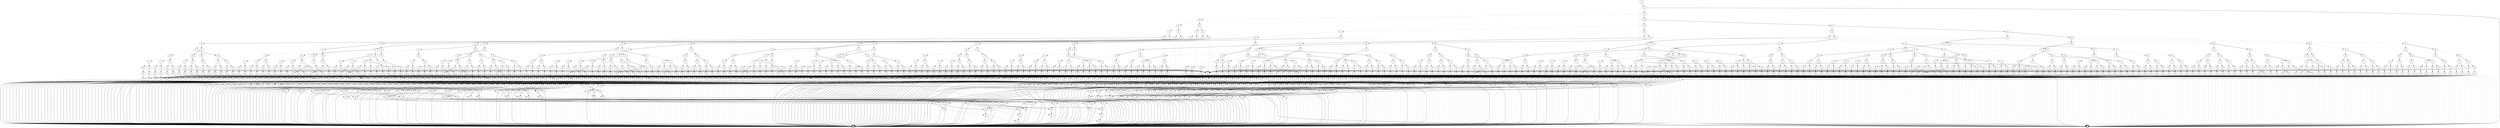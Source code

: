digraph G {
0 [shape=box, label="0", style=filled, shape=box, height=0.3, width=0.3];
1 [shape=box, label="1", style=filled, shape=box, height=0.3, width=0.3];
12394 [label="0"];
12394 -> 11880 [style=dotted];
12394 -> 12393 [style=filled];
11880 [label="4"];
11880 -> 11878 [style=dotted];
11880 -> 11879 [style=filled];
11878 [label="5"];
11878 -> 50 [style=dotted];
11878 -> 11877 [style=filled];
50 [label="24"];
50 -> 0 [style=dotted];
50 -> 1 [style=filled];
11877 [label="20"];
11877 -> 50 [style=dotted];
11877 -> 1 [style=filled];
11879 [label="19"];
11879 -> 1 [style=dotted];
11879 -> 11877 [style=filled];
12393 [label="4"];
12393 -> 12392 [style=dotted];
12393 -> 1 [style=filled];
12392 [label="5"];
12392 -> 10951 [style=dotted];
12392 -> 12391 [style=filled];
10951 [label="10"];
10951 -> 10755 [style=dotted];
10951 -> 10950 [style=filled];
10755 [label="11"];
10755 -> 10657 [style=dotted];
10755 -> 10754 [style=filled];
10657 [label="12"];
10657 -> 10608 [style=dotted];
10657 -> 10656 [style=filled];
10608 [label="13"];
10608 -> 10560 [style=dotted];
10608 -> 10607 [style=filled];
10560 [label="20"];
10560 -> 50 [style=dotted];
10560 -> 0 [style=filled];
10607 [label="14"];
10607 -> 10583 [style=dotted];
10607 -> 10606 [style=filled];
10583 [label="15"];
10583 -> 10571 [style=dotted];
10583 -> 10582 [style=filled];
10571 [label="16"];
10571 -> 10565 [style=dotted];
10571 -> 10570 [style=filled];
10565 [label="17"];
10565 -> 10562 [style=dotted];
10565 -> 10564 [style=filled];
10562 [label="19"];
10562 -> 10560 [style=dotted];
10562 -> 10561 [style=filled];
10561 [label="20"];
10561 -> 50 [style=dotted];
10561 -> 609 [style=filled];
609 [label="21"];
609 -> 608 [style=dotted];
609 -> 0 [style=filled];
608 [label="22"];
608 -> 607 [style=dotted];
608 -> 0 [style=filled];
607 [label="23"];
607 -> 606 [style=dotted];
607 -> 0 [style=filled];
606 [label="24"];
606 -> 0 [style=dotted];
606 -> 504 [style=filled];
504 [label="25"];
504 -> 503 [style=dotted];
504 -> 0 [style=filled];
503 [label="26"];
503 -> 276 [style=dotted];
503 -> 0 [style=filled];
276 [label="27"];
276 -> 59 [style=dotted];
276 -> 0 [style=filled];
59 [label="28"];
59 -> 1 [style=dotted];
59 -> 0 [style=filled];
10564 [label="19"];
10564 -> 10560 [style=dotted];
10564 -> 10563 [style=filled];
10563 [label="20"];
10563 -> 50 [style=dotted];
10563 -> 613 [style=filled];
613 [label="21"];
613 -> 612 [style=dotted];
613 -> 0 [style=filled];
612 [label="22"];
612 -> 611 [style=dotted];
612 -> 0 [style=filled];
611 [label="23"];
611 -> 610 [style=dotted];
611 -> 0 [style=filled];
610 [label="24"];
610 -> 0 [style=dotted];
610 -> 510 [style=filled];
510 [label="25"];
510 -> 509 [style=dotted];
510 -> 0 [style=filled];
509 [label="26"];
509 -> 271 [style=dotted];
509 -> 0 [style=filled];
271 [label="27"];
271 -> 58 [style=dotted];
271 -> 0 [style=filled];
58 [label="28"];
58 -> 0 [style=dotted];
58 -> 1 [style=filled];
10570 [label="17"];
10570 -> 10567 [style=dotted];
10570 -> 10569 [style=filled];
10567 [label="19"];
10567 -> 10560 [style=dotted];
10567 -> 10566 [style=filled];
10566 [label="20"];
10566 -> 50 [style=dotted];
10566 -> 618 [style=filled];
618 [label="21"];
618 -> 617 [style=dotted];
618 -> 0 [style=filled];
617 [label="22"];
617 -> 616 [style=dotted];
617 -> 0 [style=filled];
616 [label="23"];
616 -> 615 [style=dotted];
616 -> 0 [style=filled];
615 [label="24"];
615 -> 0 [style=dotted];
615 -> 517 [style=filled];
517 [label="25"];
517 -> 516 [style=dotted];
517 -> 0 [style=filled];
516 [label="26"];
516 -> 278 [style=dotted];
516 -> 0 [style=filled];
278 [label="27"];
278 -> 0 [style=dotted];
278 -> 59 [style=filled];
10569 [label="19"];
10569 -> 10560 [style=dotted];
10569 -> 10568 [style=filled];
10568 [label="20"];
10568 -> 50 [style=dotted];
10568 -> 622 [style=filled];
622 [label="21"];
622 -> 621 [style=dotted];
622 -> 0 [style=filled];
621 [label="22"];
621 -> 620 [style=dotted];
621 -> 0 [style=filled];
620 [label="23"];
620 -> 619 [style=dotted];
620 -> 0 [style=filled];
619 [label="24"];
619 -> 0 [style=dotted];
619 -> 523 [style=filled];
523 [label="25"];
523 -> 522 [style=dotted];
523 -> 0 [style=filled];
522 [label="26"];
522 -> 273 [style=dotted];
522 -> 0 [style=filled];
273 [label="27"];
273 -> 0 [style=dotted];
273 -> 58 [style=filled];
10582 [label="16"];
10582 -> 10576 [style=dotted];
10582 -> 10581 [style=filled];
10576 [label="17"];
10576 -> 10573 [style=dotted];
10576 -> 10575 [style=filled];
10573 [label="19"];
10573 -> 10560 [style=dotted];
10573 -> 10572 [style=filled];
10572 [label="20"];
10572 -> 50 [style=dotted];
10572 -> 628 [style=filled];
628 [label="21"];
628 -> 627 [style=dotted];
628 -> 0 [style=filled];
627 [label="22"];
627 -> 626 [style=dotted];
627 -> 0 [style=filled];
626 [label="23"];
626 -> 625 [style=dotted];
626 -> 0 [style=filled];
625 [label="24"];
625 -> 0 [style=dotted];
625 -> 531 [style=filled];
531 [label="25"];
531 -> 530 [style=dotted];
531 -> 0 [style=filled];
530 [label="26"];
530 -> 0 [style=dotted];
530 -> 276 [style=filled];
10575 [label="19"];
10575 -> 10560 [style=dotted];
10575 -> 10574 [style=filled];
10574 [label="20"];
10574 -> 50 [style=dotted];
10574 -> 632 [style=filled];
632 [label="21"];
632 -> 631 [style=dotted];
632 -> 0 [style=filled];
631 [label="22"];
631 -> 630 [style=dotted];
631 -> 0 [style=filled];
630 [label="23"];
630 -> 629 [style=dotted];
630 -> 0 [style=filled];
629 [label="24"];
629 -> 0 [style=dotted];
629 -> 537 [style=filled];
537 [label="25"];
537 -> 536 [style=dotted];
537 -> 0 [style=filled];
536 [label="26"];
536 -> 0 [style=dotted];
536 -> 271 [style=filled];
10581 [label="17"];
10581 -> 10578 [style=dotted];
10581 -> 10580 [style=filled];
10578 [label="19"];
10578 -> 10560 [style=dotted];
10578 -> 10577 [style=filled];
10577 [label="20"];
10577 -> 50 [style=dotted];
10577 -> 637 [style=filled];
637 [label="21"];
637 -> 636 [style=dotted];
637 -> 0 [style=filled];
636 [label="22"];
636 -> 635 [style=dotted];
636 -> 0 [style=filled];
635 [label="23"];
635 -> 634 [style=dotted];
635 -> 0 [style=filled];
634 [label="24"];
634 -> 0 [style=dotted];
634 -> 544 [style=filled];
544 [label="25"];
544 -> 543 [style=dotted];
544 -> 0 [style=filled];
543 [label="26"];
543 -> 0 [style=dotted];
543 -> 278 [style=filled];
10580 [label="19"];
10580 -> 10560 [style=dotted];
10580 -> 10579 [style=filled];
10579 [label="20"];
10579 -> 50 [style=dotted];
10579 -> 641 [style=filled];
641 [label="21"];
641 -> 640 [style=dotted];
641 -> 0 [style=filled];
640 [label="22"];
640 -> 639 [style=dotted];
640 -> 0 [style=filled];
639 [label="23"];
639 -> 638 [style=dotted];
639 -> 0 [style=filled];
638 [label="24"];
638 -> 0 [style=dotted];
638 -> 550 [style=filled];
550 [label="25"];
550 -> 549 [style=dotted];
550 -> 0 [style=filled];
549 [label="26"];
549 -> 0 [style=dotted];
549 -> 273 [style=filled];
10606 [label="15"];
10606 -> 10594 [style=dotted];
10606 -> 10605 [style=filled];
10594 [label="16"];
10594 -> 10588 [style=dotted];
10594 -> 10593 [style=filled];
10588 [label="17"];
10588 -> 10585 [style=dotted];
10588 -> 10587 [style=filled];
10585 [label="19"];
10585 -> 10560 [style=dotted];
10585 -> 10584 [style=filled];
10584 [label="20"];
10584 -> 50 [style=dotted];
10584 -> 648 [style=filled];
648 [label="21"];
648 -> 647 [style=dotted];
648 -> 0 [style=filled];
647 [label="22"];
647 -> 646 [style=dotted];
647 -> 0 [style=filled];
646 [label="23"];
646 -> 645 [style=dotted];
646 -> 0 [style=filled];
645 [label="24"];
645 -> 0 [style=dotted];
645 -> 558 [style=filled];
558 [label="25"];
558 -> 0 [style=dotted];
558 -> 503 [style=filled];
10587 [label="19"];
10587 -> 10560 [style=dotted];
10587 -> 10586 [style=filled];
10586 [label="20"];
10586 -> 50 [style=dotted];
10586 -> 652 [style=filled];
652 [label="21"];
652 -> 651 [style=dotted];
652 -> 0 [style=filled];
651 [label="22"];
651 -> 650 [style=dotted];
651 -> 0 [style=filled];
650 [label="23"];
650 -> 649 [style=dotted];
650 -> 0 [style=filled];
649 [label="24"];
649 -> 0 [style=dotted];
649 -> 563 [style=filled];
563 [label="25"];
563 -> 0 [style=dotted];
563 -> 509 [style=filled];
10593 [label="17"];
10593 -> 10590 [style=dotted];
10593 -> 10592 [style=filled];
10590 [label="19"];
10590 -> 10560 [style=dotted];
10590 -> 10589 [style=filled];
10589 [label="20"];
10589 -> 50 [style=dotted];
10589 -> 657 [style=filled];
657 [label="21"];
657 -> 656 [style=dotted];
657 -> 0 [style=filled];
656 [label="22"];
656 -> 655 [style=dotted];
656 -> 0 [style=filled];
655 [label="23"];
655 -> 654 [style=dotted];
655 -> 0 [style=filled];
654 [label="24"];
654 -> 0 [style=dotted];
654 -> 569 [style=filled];
569 [label="25"];
569 -> 0 [style=dotted];
569 -> 516 [style=filled];
10592 [label="19"];
10592 -> 10560 [style=dotted];
10592 -> 10591 [style=filled];
10591 [label="20"];
10591 -> 50 [style=dotted];
10591 -> 661 [style=filled];
661 [label="21"];
661 -> 660 [style=dotted];
661 -> 0 [style=filled];
660 [label="22"];
660 -> 659 [style=dotted];
660 -> 0 [style=filled];
659 [label="23"];
659 -> 658 [style=dotted];
659 -> 0 [style=filled];
658 [label="24"];
658 -> 0 [style=dotted];
658 -> 574 [style=filled];
574 [label="25"];
574 -> 0 [style=dotted];
574 -> 522 [style=filled];
10605 [label="16"];
10605 -> 10599 [style=dotted];
10605 -> 10604 [style=filled];
10599 [label="17"];
10599 -> 10596 [style=dotted];
10599 -> 10598 [style=filled];
10596 [label="19"];
10596 -> 10560 [style=dotted];
10596 -> 10595 [style=filled];
10595 [label="20"];
10595 -> 50 [style=dotted];
10595 -> 667 [style=filled];
667 [label="21"];
667 -> 666 [style=dotted];
667 -> 0 [style=filled];
666 [label="22"];
666 -> 665 [style=dotted];
666 -> 0 [style=filled];
665 [label="23"];
665 -> 664 [style=dotted];
665 -> 0 [style=filled];
664 [label="24"];
664 -> 0 [style=dotted];
664 -> 581 [style=filled];
581 [label="25"];
581 -> 0 [style=dotted];
581 -> 530 [style=filled];
10598 [label="19"];
10598 -> 10560 [style=dotted];
10598 -> 10597 [style=filled];
10597 [label="20"];
10597 -> 50 [style=dotted];
10597 -> 671 [style=filled];
671 [label="21"];
671 -> 670 [style=dotted];
671 -> 0 [style=filled];
670 [label="22"];
670 -> 669 [style=dotted];
670 -> 0 [style=filled];
669 [label="23"];
669 -> 668 [style=dotted];
669 -> 0 [style=filled];
668 [label="24"];
668 -> 0 [style=dotted];
668 -> 586 [style=filled];
586 [label="25"];
586 -> 0 [style=dotted];
586 -> 536 [style=filled];
10604 [label="17"];
10604 -> 10601 [style=dotted];
10604 -> 10603 [style=filled];
10601 [label="19"];
10601 -> 10560 [style=dotted];
10601 -> 10600 [style=filled];
10600 [label="20"];
10600 -> 50 [style=dotted];
10600 -> 676 [style=filled];
676 [label="21"];
676 -> 675 [style=dotted];
676 -> 0 [style=filled];
675 [label="22"];
675 -> 674 [style=dotted];
675 -> 0 [style=filled];
674 [label="23"];
674 -> 673 [style=dotted];
674 -> 0 [style=filled];
673 [label="24"];
673 -> 0 [style=dotted];
673 -> 592 [style=filled];
592 [label="25"];
592 -> 0 [style=dotted];
592 -> 543 [style=filled];
10603 [label="19"];
10603 -> 10560 [style=dotted];
10603 -> 10602 [style=filled];
10602 [label="20"];
10602 -> 50 [style=dotted];
10602 -> 680 [style=filled];
680 [label="21"];
680 -> 679 [style=dotted];
680 -> 0 [style=filled];
679 [label="22"];
679 -> 678 [style=dotted];
679 -> 0 [style=filled];
678 [label="23"];
678 -> 677 [style=dotted];
678 -> 0 [style=filled];
677 [label="24"];
677 -> 0 [style=dotted];
677 -> 597 [style=filled];
597 [label="25"];
597 -> 0 [style=dotted];
597 -> 549 [style=filled];
10656 [label="13"];
10656 -> 10560 [style=dotted];
10656 -> 10655 [style=filled];
10655 [label="14"];
10655 -> 10631 [style=dotted];
10655 -> 10654 [style=filled];
10631 [label="15"];
10631 -> 10619 [style=dotted];
10631 -> 10630 [style=filled];
10619 [label="16"];
10619 -> 10613 [style=dotted];
10619 -> 10618 [style=filled];
10613 [label="17"];
10613 -> 10610 [style=dotted];
10613 -> 10612 [style=filled];
10610 [label="19"];
10610 -> 10560 [style=dotted];
10610 -> 10609 [style=filled];
10609 [label="20"];
10609 -> 50 [style=dotted];
10609 -> 751 [style=filled];
751 [label="21"];
751 -> 750 [style=dotted];
751 -> 0 [style=filled];
750 [label="22"];
750 -> 749 [style=dotted];
750 -> 0 [style=filled];
749 [label="23"];
749 -> 0 [style=dotted];
749 -> 606 [style=filled];
10612 [label="19"];
10612 -> 10560 [style=dotted];
10612 -> 10611 [style=filled];
10611 [label="20"];
10611 -> 50 [style=dotted];
10611 -> 754 [style=filled];
754 [label="21"];
754 -> 753 [style=dotted];
754 -> 0 [style=filled];
753 [label="22"];
753 -> 752 [style=dotted];
753 -> 0 [style=filled];
752 [label="23"];
752 -> 0 [style=dotted];
752 -> 610 [style=filled];
10618 [label="17"];
10618 -> 10615 [style=dotted];
10618 -> 10617 [style=filled];
10615 [label="19"];
10615 -> 10560 [style=dotted];
10615 -> 10614 [style=filled];
10614 [label="20"];
10614 -> 50 [style=dotted];
10614 -> 758 [style=filled];
758 [label="21"];
758 -> 757 [style=dotted];
758 -> 0 [style=filled];
757 [label="22"];
757 -> 756 [style=dotted];
757 -> 0 [style=filled];
756 [label="23"];
756 -> 0 [style=dotted];
756 -> 615 [style=filled];
10617 [label="19"];
10617 -> 10560 [style=dotted];
10617 -> 10616 [style=filled];
10616 [label="20"];
10616 -> 50 [style=dotted];
10616 -> 761 [style=filled];
761 [label="21"];
761 -> 760 [style=dotted];
761 -> 0 [style=filled];
760 [label="22"];
760 -> 759 [style=dotted];
760 -> 0 [style=filled];
759 [label="23"];
759 -> 0 [style=dotted];
759 -> 619 [style=filled];
10630 [label="16"];
10630 -> 10624 [style=dotted];
10630 -> 10629 [style=filled];
10624 [label="17"];
10624 -> 10621 [style=dotted];
10624 -> 10623 [style=filled];
10621 [label="19"];
10621 -> 10560 [style=dotted];
10621 -> 10620 [style=filled];
10620 [label="20"];
10620 -> 50 [style=dotted];
10620 -> 766 [style=filled];
766 [label="21"];
766 -> 765 [style=dotted];
766 -> 0 [style=filled];
765 [label="22"];
765 -> 764 [style=dotted];
765 -> 0 [style=filled];
764 [label="23"];
764 -> 0 [style=dotted];
764 -> 625 [style=filled];
10623 [label="19"];
10623 -> 10560 [style=dotted];
10623 -> 10622 [style=filled];
10622 [label="20"];
10622 -> 50 [style=dotted];
10622 -> 769 [style=filled];
769 [label="21"];
769 -> 768 [style=dotted];
769 -> 0 [style=filled];
768 [label="22"];
768 -> 767 [style=dotted];
768 -> 0 [style=filled];
767 [label="23"];
767 -> 0 [style=dotted];
767 -> 629 [style=filled];
10629 [label="17"];
10629 -> 10626 [style=dotted];
10629 -> 10628 [style=filled];
10626 [label="19"];
10626 -> 10560 [style=dotted];
10626 -> 10625 [style=filled];
10625 [label="20"];
10625 -> 50 [style=dotted];
10625 -> 773 [style=filled];
773 [label="21"];
773 -> 772 [style=dotted];
773 -> 0 [style=filled];
772 [label="22"];
772 -> 771 [style=dotted];
772 -> 0 [style=filled];
771 [label="23"];
771 -> 0 [style=dotted];
771 -> 634 [style=filled];
10628 [label="19"];
10628 -> 10560 [style=dotted];
10628 -> 10627 [style=filled];
10627 [label="20"];
10627 -> 50 [style=dotted];
10627 -> 776 [style=filled];
776 [label="21"];
776 -> 775 [style=dotted];
776 -> 0 [style=filled];
775 [label="22"];
775 -> 774 [style=dotted];
775 -> 0 [style=filled];
774 [label="23"];
774 -> 0 [style=dotted];
774 -> 638 [style=filled];
10654 [label="15"];
10654 -> 10642 [style=dotted];
10654 -> 10653 [style=filled];
10642 [label="16"];
10642 -> 10636 [style=dotted];
10642 -> 10641 [style=filled];
10636 [label="17"];
10636 -> 10633 [style=dotted];
10636 -> 10635 [style=filled];
10633 [label="19"];
10633 -> 10560 [style=dotted];
10633 -> 10632 [style=filled];
10632 [label="20"];
10632 -> 50 [style=dotted];
10632 -> 782 [style=filled];
782 [label="21"];
782 -> 781 [style=dotted];
782 -> 0 [style=filled];
781 [label="22"];
781 -> 780 [style=dotted];
781 -> 0 [style=filled];
780 [label="23"];
780 -> 0 [style=dotted];
780 -> 645 [style=filled];
10635 [label="19"];
10635 -> 10560 [style=dotted];
10635 -> 10634 [style=filled];
10634 [label="20"];
10634 -> 50 [style=dotted];
10634 -> 785 [style=filled];
785 [label="21"];
785 -> 784 [style=dotted];
785 -> 0 [style=filled];
784 [label="22"];
784 -> 783 [style=dotted];
784 -> 0 [style=filled];
783 [label="23"];
783 -> 0 [style=dotted];
783 -> 649 [style=filled];
10641 [label="17"];
10641 -> 10638 [style=dotted];
10641 -> 10640 [style=filled];
10638 [label="19"];
10638 -> 10560 [style=dotted];
10638 -> 10637 [style=filled];
10637 [label="20"];
10637 -> 50 [style=dotted];
10637 -> 789 [style=filled];
789 [label="21"];
789 -> 788 [style=dotted];
789 -> 0 [style=filled];
788 [label="22"];
788 -> 787 [style=dotted];
788 -> 0 [style=filled];
787 [label="23"];
787 -> 0 [style=dotted];
787 -> 654 [style=filled];
10640 [label="19"];
10640 -> 10560 [style=dotted];
10640 -> 10639 [style=filled];
10639 [label="20"];
10639 -> 50 [style=dotted];
10639 -> 792 [style=filled];
792 [label="21"];
792 -> 791 [style=dotted];
792 -> 0 [style=filled];
791 [label="22"];
791 -> 790 [style=dotted];
791 -> 0 [style=filled];
790 [label="23"];
790 -> 0 [style=dotted];
790 -> 658 [style=filled];
10653 [label="16"];
10653 -> 10647 [style=dotted];
10653 -> 10652 [style=filled];
10647 [label="17"];
10647 -> 10644 [style=dotted];
10647 -> 10646 [style=filled];
10644 [label="19"];
10644 -> 10560 [style=dotted];
10644 -> 10643 [style=filled];
10643 [label="20"];
10643 -> 50 [style=dotted];
10643 -> 797 [style=filled];
797 [label="21"];
797 -> 796 [style=dotted];
797 -> 0 [style=filled];
796 [label="22"];
796 -> 795 [style=dotted];
796 -> 0 [style=filled];
795 [label="23"];
795 -> 0 [style=dotted];
795 -> 664 [style=filled];
10646 [label="19"];
10646 -> 10560 [style=dotted];
10646 -> 10645 [style=filled];
10645 [label="20"];
10645 -> 50 [style=dotted];
10645 -> 800 [style=filled];
800 [label="21"];
800 -> 799 [style=dotted];
800 -> 0 [style=filled];
799 [label="22"];
799 -> 798 [style=dotted];
799 -> 0 [style=filled];
798 [label="23"];
798 -> 0 [style=dotted];
798 -> 668 [style=filled];
10652 [label="17"];
10652 -> 10649 [style=dotted];
10652 -> 10651 [style=filled];
10649 [label="19"];
10649 -> 10560 [style=dotted];
10649 -> 10648 [style=filled];
10648 [label="20"];
10648 -> 50 [style=dotted];
10648 -> 804 [style=filled];
804 [label="21"];
804 -> 803 [style=dotted];
804 -> 0 [style=filled];
803 [label="22"];
803 -> 802 [style=dotted];
803 -> 0 [style=filled];
802 [label="23"];
802 -> 0 [style=dotted];
802 -> 673 [style=filled];
10651 [label="19"];
10651 -> 10560 [style=dotted];
10651 -> 10650 [style=filled];
10650 [label="20"];
10650 -> 50 [style=dotted];
10650 -> 807 [style=filled];
807 [label="21"];
807 -> 806 [style=dotted];
807 -> 0 [style=filled];
806 [label="22"];
806 -> 805 [style=dotted];
806 -> 0 [style=filled];
805 [label="23"];
805 -> 0 [style=dotted];
805 -> 677 [style=filled];
10754 [label="12"];
10754 -> 10705 [style=dotted];
10754 -> 10753 [style=filled];
10705 [label="13"];
10705 -> 10560 [style=dotted];
10705 -> 10704 [style=filled];
10704 [label="14"];
10704 -> 10680 [style=dotted];
10704 -> 10703 [style=filled];
10680 [label="15"];
10680 -> 10668 [style=dotted];
10680 -> 10679 [style=filled];
10668 [label="16"];
10668 -> 10662 [style=dotted];
10668 -> 10667 [style=filled];
10662 [label="17"];
10662 -> 10659 [style=dotted];
10662 -> 10661 [style=filled];
10659 [label="19"];
10659 -> 10560 [style=dotted];
10659 -> 10658 [style=filled];
10658 [label="20"];
10658 -> 50 [style=dotted];
10658 -> 862 [style=filled];
862 [label="21"];
862 -> 861 [style=dotted];
862 -> 0 [style=filled];
861 [label="22"];
861 -> 0 [style=dotted];
861 -> 607 [style=filled];
10661 [label="19"];
10661 -> 10560 [style=dotted];
10661 -> 10660 [style=filled];
10660 [label="20"];
10660 -> 50 [style=dotted];
10660 -> 864 [style=filled];
864 [label="21"];
864 -> 863 [style=dotted];
864 -> 0 [style=filled];
863 [label="22"];
863 -> 0 [style=dotted];
863 -> 611 [style=filled];
10667 [label="17"];
10667 -> 10664 [style=dotted];
10667 -> 10666 [style=filled];
10664 [label="19"];
10664 -> 10560 [style=dotted];
10664 -> 10663 [style=filled];
10663 [label="20"];
10663 -> 50 [style=dotted];
10663 -> 867 [style=filled];
867 [label="21"];
867 -> 866 [style=dotted];
867 -> 0 [style=filled];
866 [label="22"];
866 -> 0 [style=dotted];
866 -> 616 [style=filled];
10666 [label="19"];
10666 -> 10560 [style=dotted];
10666 -> 10665 [style=filled];
10665 [label="20"];
10665 -> 50 [style=dotted];
10665 -> 869 [style=filled];
869 [label="21"];
869 -> 868 [style=dotted];
869 -> 0 [style=filled];
868 [label="22"];
868 -> 0 [style=dotted];
868 -> 620 [style=filled];
10679 [label="16"];
10679 -> 10673 [style=dotted];
10679 -> 10678 [style=filled];
10673 [label="17"];
10673 -> 10670 [style=dotted];
10673 -> 10672 [style=filled];
10670 [label="19"];
10670 -> 10560 [style=dotted];
10670 -> 10669 [style=filled];
10669 [label="20"];
10669 -> 50 [style=dotted];
10669 -> 873 [style=filled];
873 [label="21"];
873 -> 872 [style=dotted];
873 -> 0 [style=filled];
872 [label="22"];
872 -> 0 [style=dotted];
872 -> 626 [style=filled];
10672 [label="19"];
10672 -> 10560 [style=dotted];
10672 -> 10671 [style=filled];
10671 [label="20"];
10671 -> 50 [style=dotted];
10671 -> 875 [style=filled];
875 [label="21"];
875 -> 874 [style=dotted];
875 -> 0 [style=filled];
874 [label="22"];
874 -> 0 [style=dotted];
874 -> 630 [style=filled];
10678 [label="17"];
10678 -> 10675 [style=dotted];
10678 -> 10677 [style=filled];
10675 [label="19"];
10675 -> 10560 [style=dotted];
10675 -> 10674 [style=filled];
10674 [label="20"];
10674 -> 50 [style=dotted];
10674 -> 878 [style=filled];
878 [label="21"];
878 -> 877 [style=dotted];
878 -> 0 [style=filled];
877 [label="22"];
877 -> 0 [style=dotted];
877 -> 635 [style=filled];
10677 [label="19"];
10677 -> 10560 [style=dotted];
10677 -> 10676 [style=filled];
10676 [label="20"];
10676 -> 50 [style=dotted];
10676 -> 880 [style=filled];
880 [label="21"];
880 -> 879 [style=dotted];
880 -> 0 [style=filled];
879 [label="22"];
879 -> 0 [style=dotted];
879 -> 639 [style=filled];
10703 [label="15"];
10703 -> 10691 [style=dotted];
10703 -> 10702 [style=filled];
10691 [label="16"];
10691 -> 10685 [style=dotted];
10691 -> 10690 [style=filled];
10685 [label="17"];
10685 -> 10682 [style=dotted];
10685 -> 10684 [style=filled];
10682 [label="19"];
10682 -> 10560 [style=dotted];
10682 -> 10681 [style=filled];
10681 [label="20"];
10681 -> 50 [style=dotted];
10681 -> 885 [style=filled];
885 [label="21"];
885 -> 884 [style=dotted];
885 -> 0 [style=filled];
884 [label="22"];
884 -> 0 [style=dotted];
884 -> 646 [style=filled];
10684 [label="19"];
10684 -> 10560 [style=dotted];
10684 -> 10683 [style=filled];
10683 [label="20"];
10683 -> 50 [style=dotted];
10683 -> 887 [style=filled];
887 [label="21"];
887 -> 886 [style=dotted];
887 -> 0 [style=filled];
886 [label="22"];
886 -> 0 [style=dotted];
886 -> 650 [style=filled];
10690 [label="17"];
10690 -> 10687 [style=dotted];
10690 -> 10689 [style=filled];
10687 [label="19"];
10687 -> 10560 [style=dotted];
10687 -> 10686 [style=filled];
10686 [label="20"];
10686 -> 50 [style=dotted];
10686 -> 890 [style=filled];
890 [label="21"];
890 -> 889 [style=dotted];
890 -> 0 [style=filled];
889 [label="22"];
889 -> 0 [style=dotted];
889 -> 655 [style=filled];
10689 [label="19"];
10689 -> 10560 [style=dotted];
10689 -> 10688 [style=filled];
10688 [label="20"];
10688 -> 50 [style=dotted];
10688 -> 892 [style=filled];
892 [label="21"];
892 -> 891 [style=dotted];
892 -> 0 [style=filled];
891 [label="22"];
891 -> 0 [style=dotted];
891 -> 659 [style=filled];
10702 [label="16"];
10702 -> 10696 [style=dotted];
10702 -> 10701 [style=filled];
10696 [label="17"];
10696 -> 10693 [style=dotted];
10696 -> 10695 [style=filled];
10693 [label="19"];
10693 -> 10560 [style=dotted];
10693 -> 10692 [style=filled];
10692 [label="20"];
10692 -> 50 [style=dotted];
10692 -> 896 [style=filled];
896 [label="21"];
896 -> 895 [style=dotted];
896 -> 0 [style=filled];
895 [label="22"];
895 -> 0 [style=dotted];
895 -> 665 [style=filled];
10695 [label="19"];
10695 -> 10560 [style=dotted];
10695 -> 10694 [style=filled];
10694 [label="20"];
10694 -> 50 [style=dotted];
10694 -> 898 [style=filled];
898 [label="21"];
898 -> 897 [style=dotted];
898 -> 0 [style=filled];
897 [label="22"];
897 -> 0 [style=dotted];
897 -> 669 [style=filled];
10701 [label="17"];
10701 -> 10698 [style=dotted];
10701 -> 10700 [style=filled];
10698 [label="19"];
10698 -> 10560 [style=dotted];
10698 -> 10697 [style=filled];
10697 [label="20"];
10697 -> 50 [style=dotted];
10697 -> 901 [style=filled];
901 [label="21"];
901 -> 900 [style=dotted];
901 -> 0 [style=filled];
900 [label="22"];
900 -> 0 [style=dotted];
900 -> 674 [style=filled];
10700 [label="19"];
10700 -> 10560 [style=dotted];
10700 -> 10699 [style=filled];
10699 [label="20"];
10699 -> 50 [style=dotted];
10699 -> 903 [style=filled];
903 [label="21"];
903 -> 902 [style=dotted];
903 -> 0 [style=filled];
902 [label="22"];
902 -> 0 [style=dotted];
902 -> 678 [style=filled];
10753 [label="13"];
10753 -> 10560 [style=dotted];
10753 -> 10752 [style=filled];
10752 [label="14"];
10752 -> 10728 [style=dotted];
10752 -> 10751 [style=filled];
10728 [label="15"];
10728 -> 10716 [style=dotted];
10728 -> 10727 [style=filled];
10716 [label="16"];
10716 -> 10710 [style=dotted];
10716 -> 10715 [style=filled];
10710 [label="17"];
10710 -> 10707 [style=dotted];
10710 -> 10709 [style=filled];
10707 [label="19"];
10707 -> 10560 [style=dotted];
10707 -> 10706 [style=filled];
10706 [label="20"];
10706 -> 50 [style=dotted];
10706 -> 957 [style=filled];
957 [label="21"];
957 -> 956 [style=dotted];
957 -> 0 [style=filled];
956 [label="22"];
956 -> 0 [style=dotted];
956 -> 749 [style=filled];
10709 [label="19"];
10709 -> 10560 [style=dotted];
10709 -> 10708 [style=filled];
10708 [label="20"];
10708 -> 50 [style=dotted];
10708 -> 959 [style=filled];
959 [label="21"];
959 -> 958 [style=dotted];
959 -> 0 [style=filled];
958 [label="22"];
958 -> 0 [style=dotted];
958 -> 752 [style=filled];
10715 [label="17"];
10715 -> 10712 [style=dotted];
10715 -> 10714 [style=filled];
10712 [label="19"];
10712 -> 10560 [style=dotted];
10712 -> 10711 [style=filled];
10711 [label="20"];
10711 -> 50 [style=dotted];
10711 -> 962 [style=filled];
962 [label="21"];
962 -> 961 [style=dotted];
962 -> 0 [style=filled];
961 [label="22"];
961 -> 0 [style=dotted];
961 -> 756 [style=filled];
10714 [label="19"];
10714 -> 10560 [style=dotted];
10714 -> 10713 [style=filled];
10713 [label="20"];
10713 -> 50 [style=dotted];
10713 -> 964 [style=filled];
964 [label="21"];
964 -> 963 [style=dotted];
964 -> 0 [style=filled];
963 [label="22"];
963 -> 0 [style=dotted];
963 -> 759 [style=filled];
10727 [label="16"];
10727 -> 10721 [style=dotted];
10727 -> 10726 [style=filled];
10721 [label="17"];
10721 -> 10718 [style=dotted];
10721 -> 10720 [style=filled];
10718 [label="19"];
10718 -> 10560 [style=dotted];
10718 -> 10717 [style=filled];
10717 [label="20"];
10717 -> 50 [style=dotted];
10717 -> 968 [style=filled];
968 [label="21"];
968 -> 967 [style=dotted];
968 -> 0 [style=filled];
967 [label="22"];
967 -> 0 [style=dotted];
967 -> 764 [style=filled];
10720 [label="19"];
10720 -> 10560 [style=dotted];
10720 -> 10719 [style=filled];
10719 [label="20"];
10719 -> 50 [style=dotted];
10719 -> 970 [style=filled];
970 [label="21"];
970 -> 969 [style=dotted];
970 -> 0 [style=filled];
969 [label="22"];
969 -> 0 [style=dotted];
969 -> 767 [style=filled];
10726 [label="17"];
10726 -> 10723 [style=dotted];
10726 -> 10725 [style=filled];
10723 [label="19"];
10723 -> 10560 [style=dotted];
10723 -> 10722 [style=filled];
10722 [label="20"];
10722 -> 50 [style=dotted];
10722 -> 973 [style=filled];
973 [label="21"];
973 -> 972 [style=dotted];
973 -> 0 [style=filled];
972 [label="22"];
972 -> 0 [style=dotted];
972 -> 771 [style=filled];
10725 [label="19"];
10725 -> 10560 [style=dotted];
10725 -> 10724 [style=filled];
10724 [label="20"];
10724 -> 50 [style=dotted];
10724 -> 975 [style=filled];
975 [label="21"];
975 -> 974 [style=dotted];
975 -> 0 [style=filled];
974 [label="22"];
974 -> 0 [style=dotted];
974 -> 774 [style=filled];
10751 [label="15"];
10751 -> 10739 [style=dotted];
10751 -> 10750 [style=filled];
10739 [label="16"];
10739 -> 10733 [style=dotted];
10739 -> 10738 [style=filled];
10733 [label="17"];
10733 -> 10730 [style=dotted];
10733 -> 10732 [style=filled];
10730 [label="19"];
10730 -> 10560 [style=dotted];
10730 -> 10729 [style=filled];
10729 [label="20"];
10729 -> 50 [style=dotted];
10729 -> 980 [style=filled];
980 [label="21"];
980 -> 979 [style=dotted];
980 -> 0 [style=filled];
979 [label="22"];
979 -> 0 [style=dotted];
979 -> 780 [style=filled];
10732 [label="19"];
10732 -> 10560 [style=dotted];
10732 -> 10731 [style=filled];
10731 [label="20"];
10731 -> 50 [style=dotted];
10731 -> 982 [style=filled];
982 [label="21"];
982 -> 981 [style=dotted];
982 -> 0 [style=filled];
981 [label="22"];
981 -> 0 [style=dotted];
981 -> 783 [style=filled];
10738 [label="17"];
10738 -> 10735 [style=dotted];
10738 -> 10737 [style=filled];
10735 [label="19"];
10735 -> 10560 [style=dotted];
10735 -> 10734 [style=filled];
10734 [label="20"];
10734 -> 50 [style=dotted];
10734 -> 985 [style=filled];
985 [label="21"];
985 -> 984 [style=dotted];
985 -> 0 [style=filled];
984 [label="22"];
984 -> 0 [style=dotted];
984 -> 787 [style=filled];
10737 [label="19"];
10737 -> 10560 [style=dotted];
10737 -> 10736 [style=filled];
10736 [label="20"];
10736 -> 50 [style=dotted];
10736 -> 987 [style=filled];
987 [label="21"];
987 -> 986 [style=dotted];
987 -> 0 [style=filled];
986 [label="22"];
986 -> 0 [style=dotted];
986 -> 790 [style=filled];
10750 [label="16"];
10750 -> 10744 [style=dotted];
10750 -> 10749 [style=filled];
10744 [label="17"];
10744 -> 10741 [style=dotted];
10744 -> 10743 [style=filled];
10741 [label="19"];
10741 -> 10560 [style=dotted];
10741 -> 10740 [style=filled];
10740 [label="20"];
10740 -> 50 [style=dotted];
10740 -> 991 [style=filled];
991 [label="21"];
991 -> 990 [style=dotted];
991 -> 0 [style=filled];
990 [label="22"];
990 -> 0 [style=dotted];
990 -> 795 [style=filled];
10743 [label="19"];
10743 -> 10560 [style=dotted];
10743 -> 10742 [style=filled];
10742 [label="20"];
10742 -> 50 [style=dotted];
10742 -> 993 [style=filled];
993 [label="21"];
993 -> 992 [style=dotted];
993 -> 0 [style=filled];
992 [label="22"];
992 -> 0 [style=dotted];
992 -> 798 [style=filled];
10749 [label="17"];
10749 -> 10746 [style=dotted];
10749 -> 10748 [style=filled];
10746 [label="19"];
10746 -> 10560 [style=dotted];
10746 -> 10745 [style=filled];
10745 [label="20"];
10745 -> 50 [style=dotted];
10745 -> 996 [style=filled];
996 [label="21"];
996 -> 995 [style=dotted];
996 -> 0 [style=filled];
995 [label="22"];
995 -> 0 [style=dotted];
995 -> 802 [style=filled];
10748 [label="19"];
10748 -> 10560 [style=dotted];
10748 -> 10747 [style=filled];
10747 [label="20"];
10747 -> 50 [style=dotted];
10747 -> 998 [style=filled];
998 [label="21"];
998 -> 997 [style=dotted];
998 -> 0 [style=filled];
997 [label="22"];
997 -> 0 [style=dotted];
997 -> 805 [style=filled];
10950 [label="11"];
10950 -> 10852 [style=dotted];
10950 -> 10949 [style=filled];
10852 [label="12"];
10852 -> 10803 [style=dotted];
10852 -> 10851 [style=filled];
10803 [label="13"];
10803 -> 10560 [style=dotted];
10803 -> 10802 [style=filled];
10802 [label="14"];
10802 -> 10778 [style=dotted];
10802 -> 10801 [style=filled];
10778 [label="15"];
10778 -> 10766 [style=dotted];
10778 -> 10777 [style=filled];
10766 [label="16"];
10766 -> 10760 [style=dotted];
10766 -> 10765 [style=filled];
10760 [label="17"];
10760 -> 10757 [style=dotted];
10760 -> 10759 [style=filled];
10757 [label="19"];
10757 -> 10560 [style=dotted];
10757 -> 10756 [style=filled];
10756 [label="20"];
10756 -> 50 [style=dotted];
10756 -> 1037 [style=filled];
1037 [label="21"];
1037 -> 0 [style=dotted];
1037 -> 608 [style=filled];
10759 [label="19"];
10759 -> 10560 [style=dotted];
10759 -> 10758 [style=filled];
10758 [label="20"];
10758 -> 50 [style=dotted];
10758 -> 1038 [style=filled];
1038 [label="21"];
1038 -> 0 [style=dotted];
1038 -> 612 [style=filled];
10765 [label="17"];
10765 -> 10762 [style=dotted];
10765 -> 10764 [style=filled];
10762 [label="19"];
10762 -> 10560 [style=dotted];
10762 -> 10761 [style=filled];
10761 [label="20"];
10761 -> 50 [style=dotted];
10761 -> 1040 [style=filled];
1040 [label="21"];
1040 -> 0 [style=dotted];
1040 -> 617 [style=filled];
10764 [label="19"];
10764 -> 10560 [style=dotted];
10764 -> 10763 [style=filled];
10763 [label="20"];
10763 -> 50 [style=dotted];
10763 -> 1041 [style=filled];
1041 [label="21"];
1041 -> 0 [style=dotted];
1041 -> 621 [style=filled];
10777 [label="16"];
10777 -> 10771 [style=dotted];
10777 -> 10776 [style=filled];
10771 [label="17"];
10771 -> 10768 [style=dotted];
10771 -> 10770 [style=filled];
10768 [label="19"];
10768 -> 10560 [style=dotted];
10768 -> 10767 [style=filled];
10767 [label="20"];
10767 -> 50 [style=dotted];
10767 -> 1044 [style=filled];
1044 [label="21"];
1044 -> 0 [style=dotted];
1044 -> 627 [style=filled];
10770 [label="19"];
10770 -> 10560 [style=dotted];
10770 -> 10769 [style=filled];
10769 [label="20"];
10769 -> 50 [style=dotted];
10769 -> 1045 [style=filled];
1045 [label="21"];
1045 -> 0 [style=dotted];
1045 -> 631 [style=filled];
10776 [label="17"];
10776 -> 10773 [style=dotted];
10776 -> 10775 [style=filled];
10773 [label="19"];
10773 -> 10560 [style=dotted];
10773 -> 10772 [style=filled];
10772 [label="20"];
10772 -> 50 [style=dotted];
10772 -> 1047 [style=filled];
1047 [label="21"];
1047 -> 0 [style=dotted];
1047 -> 636 [style=filled];
10775 [label="19"];
10775 -> 10560 [style=dotted];
10775 -> 10774 [style=filled];
10774 [label="20"];
10774 -> 50 [style=dotted];
10774 -> 1048 [style=filled];
1048 [label="21"];
1048 -> 0 [style=dotted];
1048 -> 640 [style=filled];
10801 [label="15"];
10801 -> 10789 [style=dotted];
10801 -> 10800 [style=filled];
10789 [label="16"];
10789 -> 10783 [style=dotted];
10789 -> 10788 [style=filled];
10783 [label="17"];
10783 -> 10780 [style=dotted];
10783 -> 10782 [style=filled];
10780 [label="19"];
10780 -> 10560 [style=dotted];
10780 -> 10779 [style=filled];
10779 [label="20"];
10779 -> 50 [style=dotted];
10779 -> 1052 [style=filled];
1052 [label="21"];
1052 -> 0 [style=dotted];
1052 -> 647 [style=filled];
10782 [label="19"];
10782 -> 10560 [style=dotted];
10782 -> 10781 [style=filled];
10781 [label="20"];
10781 -> 50 [style=dotted];
10781 -> 1053 [style=filled];
1053 [label="21"];
1053 -> 0 [style=dotted];
1053 -> 651 [style=filled];
10788 [label="17"];
10788 -> 10785 [style=dotted];
10788 -> 10787 [style=filled];
10785 [label="19"];
10785 -> 10560 [style=dotted];
10785 -> 10784 [style=filled];
10784 [label="20"];
10784 -> 50 [style=dotted];
10784 -> 1055 [style=filled];
1055 [label="21"];
1055 -> 0 [style=dotted];
1055 -> 656 [style=filled];
10787 [label="19"];
10787 -> 10560 [style=dotted];
10787 -> 10786 [style=filled];
10786 [label="20"];
10786 -> 50 [style=dotted];
10786 -> 1056 [style=filled];
1056 [label="21"];
1056 -> 0 [style=dotted];
1056 -> 660 [style=filled];
10800 [label="16"];
10800 -> 10794 [style=dotted];
10800 -> 10799 [style=filled];
10794 [label="17"];
10794 -> 10791 [style=dotted];
10794 -> 10793 [style=filled];
10791 [label="19"];
10791 -> 10560 [style=dotted];
10791 -> 10790 [style=filled];
10790 [label="20"];
10790 -> 50 [style=dotted];
10790 -> 1059 [style=filled];
1059 [label="21"];
1059 -> 0 [style=dotted];
1059 -> 666 [style=filled];
10793 [label="19"];
10793 -> 10560 [style=dotted];
10793 -> 10792 [style=filled];
10792 [label="20"];
10792 -> 50 [style=dotted];
10792 -> 1060 [style=filled];
1060 [label="21"];
1060 -> 0 [style=dotted];
1060 -> 670 [style=filled];
10799 [label="17"];
10799 -> 10796 [style=dotted];
10799 -> 10798 [style=filled];
10796 [label="19"];
10796 -> 10560 [style=dotted];
10796 -> 10795 [style=filled];
10795 [label="20"];
10795 -> 50 [style=dotted];
10795 -> 1062 [style=filled];
1062 [label="21"];
1062 -> 0 [style=dotted];
1062 -> 675 [style=filled];
10798 [label="19"];
10798 -> 10560 [style=dotted];
10798 -> 10797 [style=filled];
10797 [label="20"];
10797 -> 50 [style=dotted];
10797 -> 1063 [style=filled];
1063 [label="21"];
1063 -> 0 [style=dotted];
1063 -> 679 [style=filled];
10851 [label="13"];
10851 -> 10560 [style=dotted];
10851 -> 10850 [style=filled];
10850 [label="14"];
10850 -> 10826 [style=dotted];
10850 -> 10849 [style=filled];
10826 [label="15"];
10826 -> 10814 [style=dotted];
10826 -> 10825 [style=filled];
10814 [label="16"];
10814 -> 10808 [style=dotted];
10814 -> 10813 [style=filled];
10808 [label="17"];
10808 -> 10805 [style=dotted];
10808 -> 10807 [style=filled];
10805 [label="19"];
10805 -> 10560 [style=dotted];
10805 -> 10804 [style=filled];
10804 [label="20"];
10804 -> 50 [style=dotted];
10804 -> 1100 [style=filled];
1100 [label="21"];
1100 -> 0 [style=dotted];
1100 -> 750 [style=filled];
10807 [label="19"];
10807 -> 10560 [style=dotted];
10807 -> 10806 [style=filled];
10806 [label="20"];
10806 -> 50 [style=dotted];
10806 -> 1101 [style=filled];
1101 [label="21"];
1101 -> 0 [style=dotted];
1101 -> 753 [style=filled];
10813 [label="17"];
10813 -> 10810 [style=dotted];
10813 -> 10812 [style=filled];
10810 [label="19"];
10810 -> 10560 [style=dotted];
10810 -> 10809 [style=filled];
10809 [label="20"];
10809 -> 50 [style=dotted];
10809 -> 1103 [style=filled];
1103 [label="21"];
1103 -> 0 [style=dotted];
1103 -> 757 [style=filled];
10812 [label="19"];
10812 -> 10560 [style=dotted];
10812 -> 10811 [style=filled];
10811 [label="20"];
10811 -> 50 [style=dotted];
10811 -> 1104 [style=filled];
1104 [label="21"];
1104 -> 0 [style=dotted];
1104 -> 760 [style=filled];
10825 [label="16"];
10825 -> 10819 [style=dotted];
10825 -> 10824 [style=filled];
10819 [label="17"];
10819 -> 10816 [style=dotted];
10819 -> 10818 [style=filled];
10816 [label="19"];
10816 -> 10560 [style=dotted];
10816 -> 10815 [style=filled];
10815 [label="20"];
10815 -> 50 [style=dotted];
10815 -> 1107 [style=filled];
1107 [label="21"];
1107 -> 0 [style=dotted];
1107 -> 765 [style=filled];
10818 [label="19"];
10818 -> 10560 [style=dotted];
10818 -> 10817 [style=filled];
10817 [label="20"];
10817 -> 50 [style=dotted];
10817 -> 1108 [style=filled];
1108 [label="21"];
1108 -> 0 [style=dotted];
1108 -> 768 [style=filled];
10824 [label="17"];
10824 -> 10821 [style=dotted];
10824 -> 10823 [style=filled];
10821 [label="19"];
10821 -> 10560 [style=dotted];
10821 -> 10820 [style=filled];
10820 [label="20"];
10820 -> 50 [style=dotted];
10820 -> 1110 [style=filled];
1110 [label="21"];
1110 -> 0 [style=dotted];
1110 -> 772 [style=filled];
10823 [label="19"];
10823 -> 10560 [style=dotted];
10823 -> 10822 [style=filled];
10822 [label="20"];
10822 -> 50 [style=dotted];
10822 -> 1111 [style=filled];
1111 [label="21"];
1111 -> 0 [style=dotted];
1111 -> 775 [style=filled];
10849 [label="15"];
10849 -> 10837 [style=dotted];
10849 -> 10848 [style=filled];
10837 [label="16"];
10837 -> 10831 [style=dotted];
10837 -> 10836 [style=filled];
10831 [label="17"];
10831 -> 10828 [style=dotted];
10831 -> 10830 [style=filled];
10828 [label="19"];
10828 -> 10560 [style=dotted];
10828 -> 10827 [style=filled];
10827 [label="20"];
10827 -> 50 [style=dotted];
10827 -> 1115 [style=filled];
1115 [label="21"];
1115 -> 0 [style=dotted];
1115 -> 781 [style=filled];
10830 [label="19"];
10830 -> 10560 [style=dotted];
10830 -> 10829 [style=filled];
10829 [label="20"];
10829 -> 50 [style=dotted];
10829 -> 1116 [style=filled];
1116 [label="21"];
1116 -> 0 [style=dotted];
1116 -> 784 [style=filled];
10836 [label="17"];
10836 -> 10833 [style=dotted];
10836 -> 10835 [style=filled];
10833 [label="19"];
10833 -> 10560 [style=dotted];
10833 -> 10832 [style=filled];
10832 [label="20"];
10832 -> 50 [style=dotted];
10832 -> 1118 [style=filled];
1118 [label="21"];
1118 -> 0 [style=dotted];
1118 -> 788 [style=filled];
10835 [label="19"];
10835 -> 10560 [style=dotted];
10835 -> 10834 [style=filled];
10834 [label="20"];
10834 -> 50 [style=dotted];
10834 -> 1119 [style=filled];
1119 [label="21"];
1119 -> 0 [style=dotted];
1119 -> 791 [style=filled];
10848 [label="16"];
10848 -> 10842 [style=dotted];
10848 -> 10847 [style=filled];
10842 [label="17"];
10842 -> 10839 [style=dotted];
10842 -> 10841 [style=filled];
10839 [label="19"];
10839 -> 10560 [style=dotted];
10839 -> 10838 [style=filled];
10838 [label="20"];
10838 -> 50 [style=dotted];
10838 -> 1122 [style=filled];
1122 [label="21"];
1122 -> 0 [style=dotted];
1122 -> 796 [style=filled];
10841 [label="19"];
10841 -> 10560 [style=dotted];
10841 -> 10840 [style=filled];
10840 [label="20"];
10840 -> 50 [style=dotted];
10840 -> 1123 [style=filled];
1123 [label="21"];
1123 -> 0 [style=dotted];
1123 -> 799 [style=filled];
10847 [label="17"];
10847 -> 10844 [style=dotted];
10847 -> 10846 [style=filled];
10844 [label="19"];
10844 -> 10560 [style=dotted];
10844 -> 10843 [style=filled];
10843 [label="20"];
10843 -> 50 [style=dotted];
10843 -> 1125 [style=filled];
1125 [label="21"];
1125 -> 0 [style=dotted];
1125 -> 803 [style=filled];
10846 [label="19"];
10846 -> 10560 [style=dotted];
10846 -> 10845 [style=filled];
10845 [label="20"];
10845 -> 50 [style=dotted];
10845 -> 1126 [style=filled];
1126 [label="21"];
1126 -> 0 [style=dotted];
1126 -> 806 [style=filled];
10949 [label="12"];
10949 -> 10900 [style=dotted];
10949 -> 10948 [style=filled];
10900 [label="13"];
10900 -> 10560 [style=dotted];
10900 -> 10899 [style=filled];
10899 [label="14"];
10899 -> 10875 [style=dotted];
10899 -> 10898 [style=filled];
10875 [label="15"];
10875 -> 10863 [style=dotted];
10875 -> 10874 [style=filled];
10863 [label="16"];
10863 -> 10857 [style=dotted];
10863 -> 10862 [style=filled];
10857 [label="17"];
10857 -> 10854 [style=dotted];
10857 -> 10856 [style=filled];
10854 [label="19"];
10854 -> 10560 [style=dotted];
10854 -> 10853 [style=filled];
10853 [label="20"];
10853 -> 50 [style=dotted];
10853 -> 1164 [style=filled];
1164 [label="21"];
1164 -> 0 [style=dotted];
1164 -> 861 [style=filled];
10856 [label="19"];
10856 -> 10560 [style=dotted];
10856 -> 10855 [style=filled];
10855 [label="20"];
10855 -> 50 [style=dotted];
10855 -> 1165 [style=filled];
1165 [label="21"];
1165 -> 0 [style=dotted];
1165 -> 863 [style=filled];
10862 [label="17"];
10862 -> 10859 [style=dotted];
10862 -> 10861 [style=filled];
10859 [label="19"];
10859 -> 10560 [style=dotted];
10859 -> 10858 [style=filled];
10858 [label="20"];
10858 -> 50 [style=dotted];
10858 -> 1167 [style=filled];
1167 [label="21"];
1167 -> 0 [style=dotted];
1167 -> 866 [style=filled];
10861 [label="19"];
10861 -> 10560 [style=dotted];
10861 -> 10860 [style=filled];
10860 [label="20"];
10860 -> 50 [style=dotted];
10860 -> 1168 [style=filled];
1168 [label="21"];
1168 -> 0 [style=dotted];
1168 -> 868 [style=filled];
10874 [label="16"];
10874 -> 10868 [style=dotted];
10874 -> 10873 [style=filled];
10868 [label="17"];
10868 -> 10865 [style=dotted];
10868 -> 10867 [style=filled];
10865 [label="19"];
10865 -> 10560 [style=dotted];
10865 -> 10864 [style=filled];
10864 [label="20"];
10864 -> 50 [style=dotted];
10864 -> 1171 [style=filled];
1171 [label="21"];
1171 -> 0 [style=dotted];
1171 -> 872 [style=filled];
10867 [label="19"];
10867 -> 10560 [style=dotted];
10867 -> 10866 [style=filled];
10866 [label="20"];
10866 -> 50 [style=dotted];
10866 -> 1172 [style=filled];
1172 [label="21"];
1172 -> 0 [style=dotted];
1172 -> 874 [style=filled];
10873 [label="17"];
10873 -> 10870 [style=dotted];
10873 -> 10872 [style=filled];
10870 [label="19"];
10870 -> 10560 [style=dotted];
10870 -> 10869 [style=filled];
10869 [label="20"];
10869 -> 50 [style=dotted];
10869 -> 1174 [style=filled];
1174 [label="21"];
1174 -> 0 [style=dotted];
1174 -> 877 [style=filled];
10872 [label="19"];
10872 -> 10560 [style=dotted];
10872 -> 10871 [style=filled];
10871 [label="20"];
10871 -> 50 [style=dotted];
10871 -> 1175 [style=filled];
1175 [label="21"];
1175 -> 0 [style=dotted];
1175 -> 879 [style=filled];
10898 [label="15"];
10898 -> 10886 [style=dotted];
10898 -> 10897 [style=filled];
10886 [label="16"];
10886 -> 10880 [style=dotted];
10886 -> 10885 [style=filled];
10880 [label="17"];
10880 -> 10877 [style=dotted];
10880 -> 10879 [style=filled];
10877 [label="19"];
10877 -> 10560 [style=dotted];
10877 -> 10876 [style=filled];
10876 [label="20"];
10876 -> 50 [style=dotted];
10876 -> 1179 [style=filled];
1179 [label="21"];
1179 -> 0 [style=dotted];
1179 -> 884 [style=filled];
10879 [label="19"];
10879 -> 10560 [style=dotted];
10879 -> 10878 [style=filled];
10878 [label="20"];
10878 -> 50 [style=dotted];
10878 -> 1180 [style=filled];
1180 [label="21"];
1180 -> 0 [style=dotted];
1180 -> 886 [style=filled];
10885 [label="17"];
10885 -> 10882 [style=dotted];
10885 -> 10884 [style=filled];
10882 [label="19"];
10882 -> 10560 [style=dotted];
10882 -> 10881 [style=filled];
10881 [label="20"];
10881 -> 50 [style=dotted];
10881 -> 1182 [style=filled];
1182 [label="21"];
1182 -> 0 [style=dotted];
1182 -> 889 [style=filled];
10884 [label="19"];
10884 -> 10560 [style=dotted];
10884 -> 10883 [style=filled];
10883 [label="20"];
10883 -> 50 [style=dotted];
10883 -> 1183 [style=filled];
1183 [label="21"];
1183 -> 0 [style=dotted];
1183 -> 891 [style=filled];
10897 [label="16"];
10897 -> 10891 [style=dotted];
10897 -> 10896 [style=filled];
10891 [label="17"];
10891 -> 10888 [style=dotted];
10891 -> 10890 [style=filled];
10888 [label="19"];
10888 -> 10560 [style=dotted];
10888 -> 10887 [style=filled];
10887 [label="20"];
10887 -> 50 [style=dotted];
10887 -> 1186 [style=filled];
1186 [label="21"];
1186 -> 0 [style=dotted];
1186 -> 895 [style=filled];
10890 [label="19"];
10890 -> 10560 [style=dotted];
10890 -> 10889 [style=filled];
10889 [label="20"];
10889 -> 50 [style=dotted];
10889 -> 1187 [style=filled];
1187 [label="21"];
1187 -> 0 [style=dotted];
1187 -> 897 [style=filled];
10896 [label="17"];
10896 -> 10893 [style=dotted];
10896 -> 10895 [style=filled];
10893 [label="19"];
10893 -> 10560 [style=dotted];
10893 -> 10892 [style=filled];
10892 [label="20"];
10892 -> 50 [style=dotted];
10892 -> 1189 [style=filled];
1189 [label="21"];
1189 -> 0 [style=dotted];
1189 -> 900 [style=filled];
10895 [label="19"];
10895 -> 10560 [style=dotted];
10895 -> 10894 [style=filled];
10894 [label="20"];
10894 -> 50 [style=dotted];
10894 -> 1190 [style=filled];
1190 [label="21"];
1190 -> 0 [style=dotted];
1190 -> 902 [style=filled];
10948 [label="13"];
10948 -> 10560 [style=dotted];
10948 -> 10947 [style=filled];
10947 [label="14"];
10947 -> 10923 [style=dotted];
10947 -> 10946 [style=filled];
10923 [label="15"];
10923 -> 10911 [style=dotted];
10923 -> 10922 [style=filled];
10911 [label="16"];
10911 -> 10905 [style=dotted];
10911 -> 10910 [style=filled];
10905 [label="17"];
10905 -> 10902 [style=dotted];
10905 -> 10904 [style=filled];
10902 [label="19"];
10902 -> 10560 [style=dotted];
10902 -> 10901 [style=filled];
10901 [label="20"];
10901 -> 50 [style=dotted];
10901 -> 1227 [style=filled];
1227 [label="21"];
1227 -> 0 [style=dotted];
1227 -> 956 [style=filled];
10904 [label="19"];
10904 -> 10560 [style=dotted];
10904 -> 10903 [style=filled];
10903 [label="20"];
10903 -> 50 [style=dotted];
10903 -> 1228 [style=filled];
1228 [label="21"];
1228 -> 0 [style=dotted];
1228 -> 958 [style=filled];
10910 [label="17"];
10910 -> 10907 [style=dotted];
10910 -> 10909 [style=filled];
10907 [label="19"];
10907 -> 10560 [style=dotted];
10907 -> 10906 [style=filled];
10906 [label="20"];
10906 -> 50 [style=dotted];
10906 -> 1230 [style=filled];
1230 [label="21"];
1230 -> 0 [style=dotted];
1230 -> 961 [style=filled];
10909 [label="19"];
10909 -> 10560 [style=dotted];
10909 -> 10908 [style=filled];
10908 [label="20"];
10908 -> 50 [style=dotted];
10908 -> 1231 [style=filled];
1231 [label="21"];
1231 -> 0 [style=dotted];
1231 -> 963 [style=filled];
10922 [label="16"];
10922 -> 10916 [style=dotted];
10922 -> 10921 [style=filled];
10916 [label="17"];
10916 -> 10913 [style=dotted];
10916 -> 10915 [style=filled];
10913 [label="19"];
10913 -> 10560 [style=dotted];
10913 -> 10912 [style=filled];
10912 [label="20"];
10912 -> 50 [style=dotted];
10912 -> 1234 [style=filled];
1234 [label="21"];
1234 -> 0 [style=dotted];
1234 -> 967 [style=filled];
10915 [label="19"];
10915 -> 10560 [style=dotted];
10915 -> 10914 [style=filled];
10914 [label="20"];
10914 -> 50 [style=dotted];
10914 -> 1235 [style=filled];
1235 [label="21"];
1235 -> 0 [style=dotted];
1235 -> 969 [style=filled];
10921 [label="17"];
10921 -> 10918 [style=dotted];
10921 -> 10920 [style=filled];
10918 [label="19"];
10918 -> 10560 [style=dotted];
10918 -> 10917 [style=filled];
10917 [label="20"];
10917 -> 50 [style=dotted];
10917 -> 1237 [style=filled];
1237 [label="21"];
1237 -> 0 [style=dotted];
1237 -> 972 [style=filled];
10920 [label="19"];
10920 -> 10560 [style=dotted];
10920 -> 10919 [style=filled];
10919 [label="20"];
10919 -> 50 [style=dotted];
10919 -> 1238 [style=filled];
1238 [label="21"];
1238 -> 0 [style=dotted];
1238 -> 974 [style=filled];
10946 [label="15"];
10946 -> 10934 [style=dotted];
10946 -> 10945 [style=filled];
10934 [label="16"];
10934 -> 10928 [style=dotted];
10934 -> 10933 [style=filled];
10928 [label="17"];
10928 -> 10925 [style=dotted];
10928 -> 10927 [style=filled];
10925 [label="19"];
10925 -> 10560 [style=dotted];
10925 -> 10924 [style=filled];
10924 [label="20"];
10924 -> 50 [style=dotted];
10924 -> 1242 [style=filled];
1242 [label="21"];
1242 -> 0 [style=dotted];
1242 -> 979 [style=filled];
10927 [label="19"];
10927 -> 10560 [style=dotted];
10927 -> 10926 [style=filled];
10926 [label="20"];
10926 -> 50 [style=dotted];
10926 -> 1243 [style=filled];
1243 [label="21"];
1243 -> 0 [style=dotted];
1243 -> 981 [style=filled];
10933 [label="17"];
10933 -> 10930 [style=dotted];
10933 -> 10932 [style=filled];
10930 [label="19"];
10930 -> 10560 [style=dotted];
10930 -> 10929 [style=filled];
10929 [label="20"];
10929 -> 50 [style=dotted];
10929 -> 1245 [style=filled];
1245 [label="21"];
1245 -> 0 [style=dotted];
1245 -> 984 [style=filled];
10932 [label="19"];
10932 -> 10560 [style=dotted];
10932 -> 10931 [style=filled];
10931 [label="20"];
10931 -> 50 [style=dotted];
10931 -> 1246 [style=filled];
1246 [label="21"];
1246 -> 0 [style=dotted];
1246 -> 986 [style=filled];
10945 [label="16"];
10945 -> 10939 [style=dotted];
10945 -> 10944 [style=filled];
10939 [label="17"];
10939 -> 10936 [style=dotted];
10939 -> 10938 [style=filled];
10936 [label="19"];
10936 -> 10560 [style=dotted];
10936 -> 10935 [style=filled];
10935 [label="20"];
10935 -> 50 [style=dotted];
10935 -> 1249 [style=filled];
1249 [label="21"];
1249 -> 0 [style=dotted];
1249 -> 990 [style=filled];
10938 [label="19"];
10938 -> 10560 [style=dotted];
10938 -> 10937 [style=filled];
10937 [label="20"];
10937 -> 50 [style=dotted];
10937 -> 1250 [style=filled];
1250 [label="21"];
1250 -> 0 [style=dotted];
1250 -> 992 [style=filled];
10944 [label="17"];
10944 -> 10941 [style=dotted];
10944 -> 10943 [style=filled];
10941 [label="19"];
10941 -> 10560 [style=dotted];
10941 -> 10940 [style=filled];
10940 [label="20"];
10940 -> 50 [style=dotted];
10940 -> 1252 [style=filled];
1252 [label="21"];
1252 -> 0 [style=dotted];
1252 -> 995 [style=filled];
10943 [label="19"];
10943 -> 10560 [style=dotted];
10943 -> 10942 [style=filled];
10942 [label="20"];
10942 -> 50 [style=dotted];
10942 -> 1253 [style=filled];
1253 [label="21"];
1253 -> 0 [style=dotted];
1253 -> 997 [style=filled];
12391 [label="10"];
12391 -> 12135 [style=dotted];
12391 -> 12390 [style=filled];
12135 [label="11"];
12135 -> 12007 [style=dotted];
12135 -> 12134 [style=filled];
12007 [label="12"];
12007 -> 11943 [style=dotted];
12007 -> 12006 [style=filled];
11943 [label="13"];
11943 -> 11911 [style=dotted];
11943 -> 11942 [style=filled];
11911 [label="14"];
11911 -> 11895 [style=dotted];
11911 -> 11910 [style=filled];
11895 [label="15"];
11895 -> 11887 [style=dotted];
11895 -> 11894 [style=filled];
11887 [label="16"];
11887 -> 11883 [style=dotted];
11887 -> 11886 [style=filled];
11883 [label="17"];
11883 -> 11881 [style=dotted];
11883 -> 11882 [style=filled];
11881 [label="19"];
11881 -> 10560 [style=dotted];
11881 -> 2537 [style=filled];
2537 [label="20"];
2537 -> 1 [style=dotted];
2537 -> 508 [style=filled];
508 [label="21"];
508 -> 507 [style=dotted];
508 -> 0 [style=filled];
507 [label="22"];
507 -> 506 [style=dotted];
507 -> 0 [style=filled];
506 [label="23"];
506 -> 505 [style=dotted];
506 -> 0 [style=filled];
505 [label="24"];
505 -> 504 [style=dotted];
505 -> 0 [style=filled];
11882 [label="19"];
11882 -> 10560 [style=dotted];
11882 -> 2538 [style=filled];
2538 [label="20"];
2538 -> 1 [style=dotted];
2538 -> 514 [style=filled];
514 [label="21"];
514 -> 513 [style=dotted];
514 -> 0 [style=filled];
513 [label="22"];
513 -> 512 [style=dotted];
513 -> 0 [style=filled];
512 [label="23"];
512 -> 511 [style=dotted];
512 -> 0 [style=filled];
511 [label="24"];
511 -> 510 [style=dotted];
511 -> 0 [style=filled];
11886 [label="17"];
11886 -> 11884 [style=dotted];
11886 -> 11885 [style=filled];
11884 [label="19"];
11884 -> 10560 [style=dotted];
11884 -> 2540 [style=filled];
2540 [label="20"];
2540 -> 1 [style=dotted];
2540 -> 521 [style=filled];
521 [label="21"];
521 -> 520 [style=dotted];
521 -> 0 [style=filled];
520 [label="22"];
520 -> 519 [style=dotted];
520 -> 0 [style=filled];
519 [label="23"];
519 -> 518 [style=dotted];
519 -> 0 [style=filled];
518 [label="24"];
518 -> 517 [style=dotted];
518 -> 0 [style=filled];
11885 [label="19"];
11885 -> 10560 [style=dotted];
11885 -> 2541 [style=filled];
2541 [label="20"];
2541 -> 1 [style=dotted];
2541 -> 527 [style=filled];
527 [label="21"];
527 -> 526 [style=dotted];
527 -> 0 [style=filled];
526 [label="22"];
526 -> 525 [style=dotted];
526 -> 0 [style=filled];
525 [label="23"];
525 -> 524 [style=dotted];
525 -> 0 [style=filled];
524 [label="24"];
524 -> 523 [style=dotted];
524 -> 0 [style=filled];
11894 [label="16"];
11894 -> 11890 [style=dotted];
11894 -> 11893 [style=filled];
11890 [label="17"];
11890 -> 11888 [style=dotted];
11890 -> 11889 [style=filled];
11888 [label="19"];
11888 -> 10560 [style=dotted];
11888 -> 2544 [style=filled];
2544 [label="20"];
2544 -> 1 [style=dotted];
2544 -> 535 [style=filled];
535 [label="21"];
535 -> 534 [style=dotted];
535 -> 0 [style=filled];
534 [label="22"];
534 -> 533 [style=dotted];
534 -> 0 [style=filled];
533 [label="23"];
533 -> 532 [style=dotted];
533 -> 0 [style=filled];
532 [label="24"];
532 -> 531 [style=dotted];
532 -> 0 [style=filled];
11889 [label="19"];
11889 -> 10560 [style=dotted];
11889 -> 2545 [style=filled];
2545 [label="20"];
2545 -> 1 [style=dotted];
2545 -> 541 [style=filled];
541 [label="21"];
541 -> 540 [style=dotted];
541 -> 0 [style=filled];
540 [label="22"];
540 -> 539 [style=dotted];
540 -> 0 [style=filled];
539 [label="23"];
539 -> 538 [style=dotted];
539 -> 0 [style=filled];
538 [label="24"];
538 -> 537 [style=dotted];
538 -> 0 [style=filled];
11893 [label="17"];
11893 -> 11891 [style=dotted];
11893 -> 11892 [style=filled];
11891 [label="19"];
11891 -> 10560 [style=dotted];
11891 -> 2547 [style=filled];
2547 [label="20"];
2547 -> 1 [style=dotted];
2547 -> 548 [style=filled];
548 [label="21"];
548 -> 547 [style=dotted];
548 -> 0 [style=filled];
547 [label="22"];
547 -> 546 [style=dotted];
547 -> 0 [style=filled];
546 [label="23"];
546 -> 545 [style=dotted];
546 -> 0 [style=filled];
545 [label="24"];
545 -> 544 [style=dotted];
545 -> 0 [style=filled];
11892 [label="19"];
11892 -> 10560 [style=dotted];
11892 -> 2548 [style=filled];
2548 [label="20"];
2548 -> 1 [style=dotted];
2548 -> 554 [style=filled];
554 [label="21"];
554 -> 553 [style=dotted];
554 -> 0 [style=filled];
553 [label="22"];
553 -> 552 [style=dotted];
553 -> 0 [style=filled];
552 [label="23"];
552 -> 551 [style=dotted];
552 -> 0 [style=filled];
551 [label="24"];
551 -> 550 [style=dotted];
551 -> 0 [style=filled];
11910 [label="15"];
11910 -> 11902 [style=dotted];
11910 -> 11909 [style=filled];
11902 [label="16"];
11902 -> 11898 [style=dotted];
11902 -> 11901 [style=filled];
11898 [label="17"];
11898 -> 11896 [style=dotted];
11898 -> 11897 [style=filled];
11896 [label="19"];
11896 -> 10560 [style=dotted];
11896 -> 2552 [style=filled];
2552 [label="20"];
2552 -> 1 [style=dotted];
2552 -> 562 [style=filled];
562 [label="21"];
562 -> 561 [style=dotted];
562 -> 0 [style=filled];
561 [label="22"];
561 -> 560 [style=dotted];
561 -> 0 [style=filled];
560 [label="23"];
560 -> 559 [style=dotted];
560 -> 0 [style=filled];
559 [label="24"];
559 -> 558 [style=dotted];
559 -> 0 [style=filled];
11897 [label="19"];
11897 -> 10560 [style=dotted];
11897 -> 2553 [style=filled];
2553 [label="20"];
2553 -> 1 [style=dotted];
2553 -> 567 [style=filled];
567 [label="21"];
567 -> 566 [style=dotted];
567 -> 0 [style=filled];
566 [label="22"];
566 -> 565 [style=dotted];
566 -> 0 [style=filled];
565 [label="23"];
565 -> 564 [style=dotted];
565 -> 0 [style=filled];
564 [label="24"];
564 -> 563 [style=dotted];
564 -> 0 [style=filled];
11901 [label="17"];
11901 -> 11899 [style=dotted];
11901 -> 11900 [style=filled];
11899 [label="19"];
11899 -> 10560 [style=dotted];
11899 -> 2555 [style=filled];
2555 [label="20"];
2555 -> 1 [style=dotted];
2555 -> 573 [style=filled];
573 [label="21"];
573 -> 572 [style=dotted];
573 -> 0 [style=filled];
572 [label="22"];
572 -> 571 [style=dotted];
572 -> 0 [style=filled];
571 [label="23"];
571 -> 570 [style=dotted];
571 -> 0 [style=filled];
570 [label="24"];
570 -> 569 [style=dotted];
570 -> 0 [style=filled];
11900 [label="19"];
11900 -> 10560 [style=dotted];
11900 -> 2556 [style=filled];
2556 [label="20"];
2556 -> 1 [style=dotted];
2556 -> 578 [style=filled];
578 [label="21"];
578 -> 577 [style=dotted];
578 -> 0 [style=filled];
577 [label="22"];
577 -> 576 [style=dotted];
577 -> 0 [style=filled];
576 [label="23"];
576 -> 575 [style=dotted];
576 -> 0 [style=filled];
575 [label="24"];
575 -> 574 [style=dotted];
575 -> 0 [style=filled];
11909 [label="16"];
11909 -> 11905 [style=dotted];
11909 -> 11908 [style=filled];
11905 [label="17"];
11905 -> 11903 [style=dotted];
11905 -> 11904 [style=filled];
11903 [label="19"];
11903 -> 10560 [style=dotted];
11903 -> 2559 [style=filled];
2559 [label="20"];
2559 -> 1 [style=dotted];
2559 -> 585 [style=filled];
585 [label="21"];
585 -> 584 [style=dotted];
585 -> 0 [style=filled];
584 [label="22"];
584 -> 583 [style=dotted];
584 -> 0 [style=filled];
583 [label="23"];
583 -> 582 [style=dotted];
583 -> 0 [style=filled];
582 [label="24"];
582 -> 581 [style=dotted];
582 -> 0 [style=filled];
11904 [label="19"];
11904 -> 10560 [style=dotted];
11904 -> 2560 [style=filled];
2560 [label="20"];
2560 -> 1 [style=dotted];
2560 -> 590 [style=filled];
590 [label="21"];
590 -> 589 [style=dotted];
590 -> 0 [style=filled];
589 [label="22"];
589 -> 588 [style=dotted];
589 -> 0 [style=filled];
588 [label="23"];
588 -> 587 [style=dotted];
588 -> 0 [style=filled];
587 [label="24"];
587 -> 586 [style=dotted];
587 -> 0 [style=filled];
11908 [label="17"];
11908 -> 11906 [style=dotted];
11908 -> 11907 [style=filled];
11906 [label="19"];
11906 -> 10560 [style=dotted];
11906 -> 2562 [style=filled];
2562 [label="20"];
2562 -> 1 [style=dotted];
2562 -> 596 [style=filled];
596 [label="21"];
596 -> 595 [style=dotted];
596 -> 0 [style=filled];
595 [label="22"];
595 -> 594 [style=dotted];
595 -> 0 [style=filled];
594 [label="23"];
594 -> 593 [style=dotted];
594 -> 0 [style=filled];
593 [label="24"];
593 -> 592 [style=dotted];
593 -> 0 [style=filled];
11907 [label="19"];
11907 -> 10560 [style=dotted];
11907 -> 2563 [style=filled];
2563 [label="20"];
2563 -> 1 [style=dotted];
2563 -> 601 [style=filled];
601 [label="21"];
601 -> 600 [style=dotted];
601 -> 0 [style=filled];
600 [label="22"];
600 -> 599 [style=dotted];
600 -> 0 [style=filled];
599 [label="23"];
599 -> 598 [style=dotted];
599 -> 0 [style=filled];
598 [label="24"];
598 -> 597 [style=dotted];
598 -> 0 [style=filled];
11942 [label="14"];
11942 -> 11926 [style=dotted];
11942 -> 11941 [style=filled];
11926 [label="15"];
11926 -> 11918 [style=dotted];
11926 -> 11925 [style=filled];
11918 [label="16"];
11918 -> 11914 [style=dotted];
11918 -> 11917 [style=filled];
11914 [label="17"];
11914 -> 11912 [style=dotted];
11914 -> 11913 [style=filled];
11912 [label="19"];
11912 -> 10560 [style=dotted];
11912 -> 2568 [style=filled];
2568 [label="20"];
2568 -> 1 [style=dotted];
2568 -> 609 [style=filled];
11913 [label="19"];
11913 -> 10560 [style=dotted];
11913 -> 2569 [style=filled];
2569 [label="20"];
2569 -> 1 [style=dotted];
2569 -> 613 [style=filled];
11917 [label="17"];
11917 -> 11915 [style=dotted];
11917 -> 11916 [style=filled];
11915 [label="19"];
11915 -> 10560 [style=dotted];
11915 -> 2571 [style=filled];
2571 [label="20"];
2571 -> 1 [style=dotted];
2571 -> 618 [style=filled];
11916 [label="19"];
11916 -> 10560 [style=dotted];
11916 -> 2572 [style=filled];
2572 [label="20"];
2572 -> 1 [style=dotted];
2572 -> 622 [style=filled];
11925 [label="16"];
11925 -> 11921 [style=dotted];
11925 -> 11924 [style=filled];
11921 [label="17"];
11921 -> 11919 [style=dotted];
11921 -> 11920 [style=filled];
11919 [label="19"];
11919 -> 10560 [style=dotted];
11919 -> 2575 [style=filled];
2575 [label="20"];
2575 -> 1 [style=dotted];
2575 -> 628 [style=filled];
11920 [label="19"];
11920 -> 10560 [style=dotted];
11920 -> 2576 [style=filled];
2576 [label="20"];
2576 -> 1 [style=dotted];
2576 -> 632 [style=filled];
11924 [label="17"];
11924 -> 11922 [style=dotted];
11924 -> 11923 [style=filled];
11922 [label="19"];
11922 -> 10560 [style=dotted];
11922 -> 2578 [style=filled];
2578 [label="20"];
2578 -> 1 [style=dotted];
2578 -> 637 [style=filled];
11923 [label="19"];
11923 -> 10560 [style=dotted];
11923 -> 2579 [style=filled];
2579 [label="20"];
2579 -> 1 [style=dotted];
2579 -> 641 [style=filled];
11941 [label="15"];
11941 -> 11933 [style=dotted];
11941 -> 11940 [style=filled];
11933 [label="16"];
11933 -> 11929 [style=dotted];
11933 -> 11932 [style=filled];
11929 [label="17"];
11929 -> 11927 [style=dotted];
11929 -> 11928 [style=filled];
11927 [label="19"];
11927 -> 10560 [style=dotted];
11927 -> 2583 [style=filled];
2583 [label="20"];
2583 -> 1 [style=dotted];
2583 -> 648 [style=filled];
11928 [label="19"];
11928 -> 10560 [style=dotted];
11928 -> 2584 [style=filled];
2584 [label="20"];
2584 -> 1 [style=dotted];
2584 -> 652 [style=filled];
11932 [label="17"];
11932 -> 11930 [style=dotted];
11932 -> 11931 [style=filled];
11930 [label="19"];
11930 -> 10560 [style=dotted];
11930 -> 2586 [style=filled];
2586 [label="20"];
2586 -> 1 [style=dotted];
2586 -> 657 [style=filled];
11931 [label="19"];
11931 -> 10560 [style=dotted];
11931 -> 2587 [style=filled];
2587 [label="20"];
2587 -> 1 [style=dotted];
2587 -> 661 [style=filled];
11940 [label="16"];
11940 -> 11936 [style=dotted];
11940 -> 11939 [style=filled];
11936 [label="17"];
11936 -> 11934 [style=dotted];
11936 -> 11935 [style=filled];
11934 [label="19"];
11934 -> 10560 [style=dotted];
11934 -> 2590 [style=filled];
2590 [label="20"];
2590 -> 1 [style=dotted];
2590 -> 667 [style=filled];
11935 [label="19"];
11935 -> 10560 [style=dotted];
11935 -> 2591 [style=filled];
2591 [label="20"];
2591 -> 1 [style=dotted];
2591 -> 671 [style=filled];
11939 [label="17"];
11939 -> 11937 [style=dotted];
11939 -> 11938 [style=filled];
11937 [label="19"];
11937 -> 10560 [style=dotted];
11937 -> 2593 [style=filled];
2593 [label="20"];
2593 -> 1 [style=dotted];
2593 -> 676 [style=filled];
11938 [label="19"];
11938 -> 10560 [style=dotted];
11938 -> 2594 [style=filled];
2594 [label="20"];
2594 -> 1 [style=dotted];
2594 -> 680 [style=filled];
12006 [label="13"];
12006 -> 11974 [style=dotted];
12006 -> 12005 [style=filled];
11974 [label="14"];
11974 -> 11958 [style=dotted];
11974 -> 11973 [style=filled];
11958 [label="15"];
11958 -> 11950 [style=dotted];
11958 -> 11957 [style=filled];
11950 [label="16"];
11950 -> 11946 [style=dotted];
11950 -> 11949 [style=filled];
11946 [label="17"];
11946 -> 11944 [style=dotted];
11946 -> 11945 [style=filled];
11944 [label="19"];
11944 -> 10560 [style=dotted];
11944 -> 2600 [style=filled];
2600 [label="20"];
2600 -> 1 [style=dotted];
2600 -> 688 [style=filled];
688 [label="21"];
688 -> 687 [style=dotted];
688 -> 0 [style=filled];
687 [label="22"];
687 -> 686 [style=dotted];
687 -> 0 [style=filled];
686 [label="23"];
686 -> 0 [style=dotted];
686 -> 505 [style=filled];
11945 [label="19"];
11945 -> 10560 [style=dotted];
11945 -> 2601 [style=filled];
2601 [label="20"];
2601 -> 1 [style=dotted];
2601 -> 691 [style=filled];
691 [label="21"];
691 -> 690 [style=dotted];
691 -> 0 [style=filled];
690 [label="22"];
690 -> 689 [style=dotted];
690 -> 0 [style=filled];
689 [label="23"];
689 -> 0 [style=dotted];
689 -> 511 [style=filled];
11949 [label="17"];
11949 -> 11947 [style=dotted];
11949 -> 11948 [style=filled];
11947 [label="19"];
11947 -> 10560 [style=dotted];
11947 -> 2603 [style=filled];
2603 [label="20"];
2603 -> 1 [style=dotted];
2603 -> 695 [style=filled];
695 [label="21"];
695 -> 694 [style=dotted];
695 -> 0 [style=filled];
694 [label="22"];
694 -> 693 [style=dotted];
694 -> 0 [style=filled];
693 [label="23"];
693 -> 0 [style=dotted];
693 -> 518 [style=filled];
11948 [label="19"];
11948 -> 10560 [style=dotted];
11948 -> 2604 [style=filled];
2604 [label="20"];
2604 -> 1 [style=dotted];
2604 -> 698 [style=filled];
698 [label="21"];
698 -> 697 [style=dotted];
698 -> 0 [style=filled];
697 [label="22"];
697 -> 696 [style=dotted];
697 -> 0 [style=filled];
696 [label="23"];
696 -> 0 [style=dotted];
696 -> 524 [style=filled];
11957 [label="16"];
11957 -> 11953 [style=dotted];
11957 -> 11956 [style=filled];
11953 [label="17"];
11953 -> 11951 [style=dotted];
11953 -> 11952 [style=filled];
11951 [label="19"];
11951 -> 10560 [style=dotted];
11951 -> 2607 [style=filled];
2607 [label="20"];
2607 -> 1 [style=dotted];
2607 -> 703 [style=filled];
703 [label="21"];
703 -> 702 [style=dotted];
703 -> 0 [style=filled];
702 [label="22"];
702 -> 701 [style=dotted];
702 -> 0 [style=filled];
701 [label="23"];
701 -> 0 [style=dotted];
701 -> 532 [style=filled];
11952 [label="19"];
11952 -> 10560 [style=dotted];
11952 -> 2608 [style=filled];
2608 [label="20"];
2608 -> 1 [style=dotted];
2608 -> 706 [style=filled];
706 [label="21"];
706 -> 705 [style=dotted];
706 -> 0 [style=filled];
705 [label="22"];
705 -> 704 [style=dotted];
705 -> 0 [style=filled];
704 [label="23"];
704 -> 0 [style=dotted];
704 -> 538 [style=filled];
11956 [label="17"];
11956 -> 11954 [style=dotted];
11956 -> 11955 [style=filled];
11954 [label="19"];
11954 -> 10560 [style=dotted];
11954 -> 2610 [style=filled];
2610 [label="20"];
2610 -> 1 [style=dotted];
2610 -> 710 [style=filled];
710 [label="21"];
710 -> 709 [style=dotted];
710 -> 0 [style=filled];
709 [label="22"];
709 -> 708 [style=dotted];
709 -> 0 [style=filled];
708 [label="23"];
708 -> 0 [style=dotted];
708 -> 545 [style=filled];
11955 [label="19"];
11955 -> 10560 [style=dotted];
11955 -> 2611 [style=filled];
2611 [label="20"];
2611 -> 1 [style=dotted];
2611 -> 713 [style=filled];
713 [label="21"];
713 -> 712 [style=dotted];
713 -> 0 [style=filled];
712 [label="22"];
712 -> 711 [style=dotted];
712 -> 0 [style=filled];
711 [label="23"];
711 -> 0 [style=dotted];
711 -> 551 [style=filled];
11973 [label="15"];
11973 -> 11965 [style=dotted];
11973 -> 11972 [style=filled];
11965 [label="16"];
11965 -> 11961 [style=dotted];
11965 -> 11964 [style=filled];
11961 [label="17"];
11961 -> 11959 [style=dotted];
11961 -> 11960 [style=filled];
11959 [label="19"];
11959 -> 10560 [style=dotted];
11959 -> 2615 [style=filled];
2615 [label="20"];
2615 -> 1 [style=dotted];
2615 -> 719 [style=filled];
719 [label="21"];
719 -> 718 [style=dotted];
719 -> 0 [style=filled];
718 [label="22"];
718 -> 717 [style=dotted];
718 -> 0 [style=filled];
717 [label="23"];
717 -> 0 [style=dotted];
717 -> 559 [style=filled];
11960 [label="19"];
11960 -> 10560 [style=dotted];
11960 -> 2616 [style=filled];
2616 [label="20"];
2616 -> 1 [style=dotted];
2616 -> 722 [style=filled];
722 [label="21"];
722 -> 721 [style=dotted];
722 -> 0 [style=filled];
721 [label="22"];
721 -> 720 [style=dotted];
721 -> 0 [style=filled];
720 [label="23"];
720 -> 0 [style=dotted];
720 -> 564 [style=filled];
11964 [label="17"];
11964 -> 11962 [style=dotted];
11964 -> 11963 [style=filled];
11962 [label="19"];
11962 -> 10560 [style=dotted];
11962 -> 2618 [style=filled];
2618 [label="20"];
2618 -> 1 [style=dotted];
2618 -> 726 [style=filled];
726 [label="21"];
726 -> 725 [style=dotted];
726 -> 0 [style=filled];
725 [label="22"];
725 -> 724 [style=dotted];
725 -> 0 [style=filled];
724 [label="23"];
724 -> 0 [style=dotted];
724 -> 570 [style=filled];
11963 [label="19"];
11963 -> 10560 [style=dotted];
11963 -> 2619 [style=filled];
2619 [label="20"];
2619 -> 1 [style=dotted];
2619 -> 729 [style=filled];
729 [label="21"];
729 -> 728 [style=dotted];
729 -> 0 [style=filled];
728 [label="22"];
728 -> 727 [style=dotted];
728 -> 0 [style=filled];
727 [label="23"];
727 -> 0 [style=dotted];
727 -> 575 [style=filled];
11972 [label="16"];
11972 -> 11968 [style=dotted];
11972 -> 11971 [style=filled];
11968 [label="17"];
11968 -> 11966 [style=dotted];
11968 -> 11967 [style=filled];
11966 [label="19"];
11966 -> 10560 [style=dotted];
11966 -> 2622 [style=filled];
2622 [label="20"];
2622 -> 1 [style=dotted];
2622 -> 734 [style=filled];
734 [label="21"];
734 -> 733 [style=dotted];
734 -> 0 [style=filled];
733 [label="22"];
733 -> 732 [style=dotted];
733 -> 0 [style=filled];
732 [label="23"];
732 -> 0 [style=dotted];
732 -> 582 [style=filled];
11967 [label="19"];
11967 -> 10560 [style=dotted];
11967 -> 2623 [style=filled];
2623 [label="20"];
2623 -> 1 [style=dotted];
2623 -> 737 [style=filled];
737 [label="21"];
737 -> 736 [style=dotted];
737 -> 0 [style=filled];
736 [label="22"];
736 -> 735 [style=dotted];
736 -> 0 [style=filled];
735 [label="23"];
735 -> 0 [style=dotted];
735 -> 587 [style=filled];
11971 [label="17"];
11971 -> 11969 [style=dotted];
11971 -> 11970 [style=filled];
11969 [label="19"];
11969 -> 10560 [style=dotted];
11969 -> 2625 [style=filled];
2625 [label="20"];
2625 -> 1 [style=dotted];
2625 -> 741 [style=filled];
741 [label="21"];
741 -> 740 [style=dotted];
741 -> 0 [style=filled];
740 [label="22"];
740 -> 739 [style=dotted];
740 -> 0 [style=filled];
739 [label="23"];
739 -> 0 [style=dotted];
739 -> 593 [style=filled];
11970 [label="19"];
11970 -> 10560 [style=dotted];
11970 -> 2626 [style=filled];
2626 [label="20"];
2626 -> 1 [style=dotted];
2626 -> 744 [style=filled];
744 [label="21"];
744 -> 743 [style=dotted];
744 -> 0 [style=filled];
743 [label="22"];
743 -> 742 [style=dotted];
743 -> 0 [style=filled];
742 [label="23"];
742 -> 0 [style=dotted];
742 -> 598 [style=filled];
12005 [label="14"];
12005 -> 11989 [style=dotted];
12005 -> 12004 [style=filled];
11989 [label="15"];
11989 -> 11981 [style=dotted];
11989 -> 11988 [style=filled];
11981 [label="16"];
11981 -> 11977 [style=dotted];
11981 -> 11980 [style=filled];
11977 [label="17"];
11977 -> 11975 [style=dotted];
11977 -> 11976 [style=filled];
11975 [label="19"];
11975 -> 10560 [style=dotted];
11975 -> 2631 [style=filled];
2631 [label="20"];
2631 -> 1 [style=dotted];
2631 -> 751 [style=filled];
11976 [label="19"];
11976 -> 10560 [style=dotted];
11976 -> 2632 [style=filled];
2632 [label="20"];
2632 -> 1 [style=dotted];
2632 -> 754 [style=filled];
11980 [label="17"];
11980 -> 11978 [style=dotted];
11980 -> 11979 [style=filled];
11978 [label="19"];
11978 -> 10560 [style=dotted];
11978 -> 2634 [style=filled];
2634 [label="20"];
2634 -> 1 [style=dotted];
2634 -> 758 [style=filled];
11979 [label="19"];
11979 -> 10560 [style=dotted];
11979 -> 2635 [style=filled];
2635 [label="20"];
2635 -> 1 [style=dotted];
2635 -> 761 [style=filled];
11988 [label="16"];
11988 -> 11984 [style=dotted];
11988 -> 11987 [style=filled];
11984 [label="17"];
11984 -> 11982 [style=dotted];
11984 -> 11983 [style=filled];
11982 [label="19"];
11982 -> 10560 [style=dotted];
11982 -> 2638 [style=filled];
2638 [label="20"];
2638 -> 1 [style=dotted];
2638 -> 766 [style=filled];
11983 [label="19"];
11983 -> 10560 [style=dotted];
11983 -> 2639 [style=filled];
2639 [label="20"];
2639 -> 1 [style=dotted];
2639 -> 769 [style=filled];
11987 [label="17"];
11987 -> 11985 [style=dotted];
11987 -> 11986 [style=filled];
11985 [label="19"];
11985 -> 10560 [style=dotted];
11985 -> 2641 [style=filled];
2641 [label="20"];
2641 -> 1 [style=dotted];
2641 -> 773 [style=filled];
11986 [label="19"];
11986 -> 10560 [style=dotted];
11986 -> 2642 [style=filled];
2642 [label="20"];
2642 -> 1 [style=dotted];
2642 -> 776 [style=filled];
12004 [label="15"];
12004 -> 11996 [style=dotted];
12004 -> 12003 [style=filled];
11996 [label="16"];
11996 -> 11992 [style=dotted];
11996 -> 11995 [style=filled];
11992 [label="17"];
11992 -> 11990 [style=dotted];
11992 -> 11991 [style=filled];
11990 [label="19"];
11990 -> 10560 [style=dotted];
11990 -> 2646 [style=filled];
2646 [label="20"];
2646 -> 1 [style=dotted];
2646 -> 782 [style=filled];
11991 [label="19"];
11991 -> 10560 [style=dotted];
11991 -> 2647 [style=filled];
2647 [label="20"];
2647 -> 1 [style=dotted];
2647 -> 785 [style=filled];
11995 [label="17"];
11995 -> 11993 [style=dotted];
11995 -> 11994 [style=filled];
11993 [label="19"];
11993 -> 10560 [style=dotted];
11993 -> 2649 [style=filled];
2649 [label="20"];
2649 -> 1 [style=dotted];
2649 -> 789 [style=filled];
11994 [label="19"];
11994 -> 10560 [style=dotted];
11994 -> 2650 [style=filled];
2650 [label="20"];
2650 -> 1 [style=dotted];
2650 -> 792 [style=filled];
12003 [label="16"];
12003 -> 11999 [style=dotted];
12003 -> 12002 [style=filled];
11999 [label="17"];
11999 -> 11997 [style=dotted];
11999 -> 11998 [style=filled];
11997 [label="19"];
11997 -> 10560 [style=dotted];
11997 -> 2653 [style=filled];
2653 [label="20"];
2653 -> 1 [style=dotted];
2653 -> 797 [style=filled];
11998 [label="19"];
11998 -> 10560 [style=dotted];
11998 -> 2654 [style=filled];
2654 [label="20"];
2654 -> 1 [style=dotted];
2654 -> 800 [style=filled];
12002 [label="17"];
12002 -> 12000 [style=dotted];
12002 -> 12001 [style=filled];
12000 [label="19"];
12000 -> 10560 [style=dotted];
12000 -> 2656 [style=filled];
2656 [label="20"];
2656 -> 1 [style=dotted];
2656 -> 804 [style=filled];
12001 [label="19"];
12001 -> 10560 [style=dotted];
12001 -> 2657 [style=filled];
2657 [label="20"];
2657 -> 1 [style=dotted];
2657 -> 807 [style=filled];
12134 [label="12"];
12134 -> 12070 [style=dotted];
12134 -> 12133 [style=filled];
12070 [label="13"];
12070 -> 12038 [style=dotted];
12070 -> 12069 [style=filled];
12038 [label="14"];
12038 -> 12022 [style=dotted];
12038 -> 12037 [style=filled];
12022 [label="15"];
12022 -> 12014 [style=dotted];
12022 -> 12021 [style=filled];
12014 [label="16"];
12014 -> 12010 [style=dotted];
12014 -> 12013 [style=filled];
12010 [label="17"];
12010 -> 12008 [style=dotted];
12010 -> 12009 [style=filled];
12008 [label="19"];
12008 -> 10560 [style=dotted];
12008 -> 2664 [style=filled];
2664 [label="20"];
2664 -> 1 [style=dotted];
2664 -> 815 [style=filled];
815 [label="21"];
815 -> 814 [style=dotted];
815 -> 0 [style=filled];
814 [label="22"];
814 -> 0 [style=dotted];
814 -> 506 [style=filled];
12009 [label="19"];
12009 -> 10560 [style=dotted];
12009 -> 2665 [style=filled];
2665 [label="20"];
2665 -> 1 [style=dotted];
2665 -> 817 [style=filled];
817 [label="21"];
817 -> 816 [style=dotted];
817 -> 0 [style=filled];
816 [label="22"];
816 -> 0 [style=dotted];
816 -> 512 [style=filled];
12013 [label="17"];
12013 -> 12011 [style=dotted];
12013 -> 12012 [style=filled];
12011 [label="19"];
12011 -> 10560 [style=dotted];
12011 -> 2667 [style=filled];
2667 [label="20"];
2667 -> 1 [style=dotted];
2667 -> 820 [style=filled];
820 [label="21"];
820 -> 819 [style=dotted];
820 -> 0 [style=filled];
819 [label="22"];
819 -> 0 [style=dotted];
819 -> 519 [style=filled];
12012 [label="19"];
12012 -> 10560 [style=dotted];
12012 -> 2668 [style=filled];
2668 [label="20"];
2668 -> 1 [style=dotted];
2668 -> 822 [style=filled];
822 [label="21"];
822 -> 821 [style=dotted];
822 -> 0 [style=filled];
821 [label="22"];
821 -> 0 [style=dotted];
821 -> 525 [style=filled];
12021 [label="16"];
12021 -> 12017 [style=dotted];
12021 -> 12020 [style=filled];
12017 [label="17"];
12017 -> 12015 [style=dotted];
12017 -> 12016 [style=filled];
12015 [label="19"];
12015 -> 10560 [style=dotted];
12015 -> 2671 [style=filled];
2671 [label="20"];
2671 -> 1 [style=dotted];
2671 -> 826 [style=filled];
826 [label="21"];
826 -> 825 [style=dotted];
826 -> 0 [style=filled];
825 [label="22"];
825 -> 0 [style=dotted];
825 -> 533 [style=filled];
12016 [label="19"];
12016 -> 10560 [style=dotted];
12016 -> 2672 [style=filled];
2672 [label="20"];
2672 -> 1 [style=dotted];
2672 -> 828 [style=filled];
828 [label="21"];
828 -> 827 [style=dotted];
828 -> 0 [style=filled];
827 [label="22"];
827 -> 0 [style=dotted];
827 -> 539 [style=filled];
12020 [label="17"];
12020 -> 12018 [style=dotted];
12020 -> 12019 [style=filled];
12018 [label="19"];
12018 -> 10560 [style=dotted];
12018 -> 2674 [style=filled];
2674 [label="20"];
2674 -> 1 [style=dotted];
2674 -> 831 [style=filled];
831 [label="21"];
831 -> 830 [style=dotted];
831 -> 0 [style=filled];
830 [label="22"];
830 -> 0 [style=dotted];
830 -> 546 [style=filled];
12019 [label="19"];
12019 -> 10560 [style=dotted];
12019 -> 2675 [style=filled];
2675 [label="20"];
2675 -> 1 [style=dotted];
2675 -> 833 [style=filled];
833 [label="21"];
833 -> 832 [style=dotted];
833 -> 0 [style=filled];
832 [label="22"];
832 -> 0 [style=dotted];
832 -> 552 [style=filled];
12037 [label="15"];
12037 -> 12029 [style=dotted];
12037 -> 12036 [style=filled];
12029 [label="16"];
12029 -> 12025 [style=dotted];
12029 -> 12028 [style=filled];
12025 [label="17"];
12025 -> 12023 [style=dotted];
12025 -> 12024 [style=filled];
12023 [label="19"];
12023 -> 10560 [style=dotted];
12023 -> 2679 [style=filled];
2679 [label="20"];
2679 -> 1 [style=dotted];
2679 -> 838 [style=filled];
838 [label="21"];
838 -> 837 [style=dotted];
838 -> 0 [style=filled];
837 [label="22"];
837 -> 0 [style=dotted];
837 -> 560 [style=filled];
12024 [label="19"];
12024 -> 10560 [style=dotted];
12024 -> 2680 [style=filled];
2680 [label="20"];
2680 -> 1 [style=dotted];
2680 -> 840 [style=filled];
840 [label="21"];
840 -> 839 [style=dotted];
840 -> 0 [style=filled];
839 [label="22"];
839 -> 0 [style=dotted];
839 -> 565 [style=filled];
12028 [label="17"];
12028 -> 12026 [style=dotted];
12028 -> 12027 [style=filled];
12026 [label="19"];
12026 -> 10560 [style=dotted];
12026 -> 2682 [style=filled];
2682 [label="20"];
2682 -> 1 [style=dotted];
2682 -> 843 [style=filled];
843 [label="21"];
843 -> 842 [style=dotted];
843 -> 0 [style=filled];
842 [label="22"];
842 -> 0 [style=dotted];
842 -> 571 [style=filled];
12027 [label="19"];
12027 -> 10560 [style=dotted];
12027 -> 2683 [style=filled];
2683 [label="20"];
2683 -> 1 [style=dotted];
2683 -> 845 [style=filled];
845 [label="21"];
845 -> 844 [style=dotted];
845 -> 0 [style=filled];
844 [label="22"];
844 -> 0 [style=dotted];
844 -> 576 [style=filled];
12036 [label="16"];
12036 -> 12032 [style=dotted];
12036 -> 12035 [style=filled];
12032 [label="17"];
12032 -> 12030 [style=dotted];
12032 -> 12031 [style=filled];
12030 [label="19"];
12030 -> 10560 [style=dotted];
12030 -> 2686 [style=filled];
2686 [label="20"];
2686 -> 1 [style=dotted];
2686 -> 849 [style=filled];
849 [label="21"];
849 -> 848 [style=dotted];
849 -> 0 [style=filled];
848 [label="22"];
848 -> 0 [style=dotted];
848 -> 583 [style=filled];
12031 [label="19"];
12031 -> 10560 [style=dotted];
12031 -> 2687 [style=filled];
2687 [label="20"];
2687 -> 1 [style=dotted];
2687 -> 851 [style=filled];
851 [label="21"];
851 -> 850 [style=dotted];
851 -> 0 [style=filled];
850 [label="22"];
850 -> 0 [style=dotted];
850 -> 588 [style=filled];
12035 [label="17"];
12035 -> 12033 [style=dotted];
12035 -> 12034 [style=filled];
12033 [label="19"];
12033 -> 10560 [style=dotted];
12033 -> 2689 [style=filled];
2689 [label="20"];
2689 -> 1 [style=dotted];
2689 -> 854 [style=filled];
854 [label="21"];
854 -> 853 [style=dotted];
854 -> 0 [style=filled];
853 [label="22"];
853 -> 0 [style=dotted];
853 -> 594 [style=filled];
12034 [label="19"];
12034 -> 10560 [style=dotted];
12034 -> 2690 [style=filled];
2690 [label="20"];
2690 -> 1 [style=dotted];
2690 -> 856 [style=filled];
856 [label="21"];
856 -> 855 [style=dotted];
856 -> 0 [style=filled];
855 [label="22"];
855 -> 0 [style=dotted];
855 -> 599 [style=filled];
12069 [label="14"];
12069 -> 12053 [style=dotted];
12069 -> 12068 [style=filled];
12053 [label="15"];
12053 -> 12045 [style=dotted];
12053 -> 12052 [style=filled];
12045 [label="16"];
12045 -> 12041 [style=dotted];
12045 -> 12044 [style=filled];
12041 [label="17"];
12041 -> 12039 [style=dotted];
12041 -> 12040 [style=filled];
12039 [label="19"];
12039 -> 10560 [style=dotted];
12039 -> 2695 [style=filled];
2695 [label="20"];
2695 -> 1 [style=dotted];
2695 -> 862 [style=filled];
12040 [label="19"];
12040 -> 10560 [style=dotted];
12040 -> 2696 [style=filled];
2696 [label="20"];
2696 -> 1 [style=dotted];
2696 -> 864 [style=filled];
12044 [label="17"];
12044 -> 12042 [style=dotted];
12044 -> 12043 [style=filled];
12042 [label="19"];
12042 -> 10560 [style=dotted];
12042 -> 2698 [style=filled];
2698 [label="20"];
2698 -> 1 [style=dotted];
2698 -> 867 [style=filled];
12043 [label="19"];
12043 -> 10560 [style=dotted];
12043 -> 2699 [style=filled];
2699 [label="20"];
2699 -> 1 [style=dotted];
2699 -> 869 [style=filled];
12052 [label="16"];
12052 -> 12048 [style=dotted];
12052 -> 12051 [style=filled];
12048 [label="17"];
12048 -> 12046 [style=dotted];
12048 -> 12047 [style=filled];
12046 [label="19"];
12046 -> 10560 [style=dotted];
12046 -> 2702 [style=filled];
2702 [label="20"];
2702 -> 1 [style=dotted];
2702 -> 873 [style=filled];
12047 [label="19"];
12047 -> 10560 [style=dotted];
12047 -> 2703 [style=filled];
2703 [label="20"];
2703 -> 1 [style=dotted];
2703 -> 875 [style=filled];
12051 [label="17"];
12051 -> 12049 [style=dotted];
12051 -> 12050 [style=filled];
12049 [label="19"];
12049 -> 10560 [style=dotted];
12049 -> 2705 [style=filled];
2705 [label="20"];
2705 -> 1 [style=dotted];
2705 -> 878 [style=filled];
12050 [label="19"];
12050 -> 10560 [style=dotted];
12050 -> 2706 [style=filled];
2706 [label="20"];
2706 -> 1 [style=dotted];
2706 -> 880 [style=filled];
12068 [label="15"];
12068 -> 12060 [style=dotted];
12068 -> 12067 [style=filled];
12060 [label="16"];
12060 -> 12056 [style=dotted];
12060 -> 12059 [style=filled];
12056 [label="17"];
12056 -> 12054 [style=dotted];
12056 -> 12055 [style=filled];
12054 [label="19"];
12054 -> 10560 [style=dotted];
12054 -> 2710 [style=filled];
2710 [label="20"];
2710 -> 1 [style=dotted];
2710 -> 885 [style=filled];
12055 [label="19"];
12055 -> 10560 [style=dotted];
12055 -> 2711 [style=filled];
2711 [label="20"];
2711 -> 1 [style=dotted];
2711 -> 887 [style=filled];
12059 [label="17"];
12059 -> 12057 [style=dotted];
12059 -> 12058 [style=filled];
12057 [label="19"];
12057 -> 10560 [style=dotted];
12057 -> 2713 [style=filled];
2713 [label="20"];
2713 -> 1 [style=dotted];
2713 -> 890 [style=filled];
12058 [label="19"];
12058 -> 10560 [style=dotted];
12058 -> 2714 [style=filled];
2714 [label="20"];
2714 -> 1 [style=dotted];
2714 -> 892 [style=filled];
12067 [label="16"];
12067 -> 12063 [style=dotted];
12067 -> 12066 [style=filled];
12063 [label="17"];
12063 -> 12061 [style=dotted];
12063 -> 12062 [style=filled];
12061 [label="19"];
12061 -> 10560 [style=dotted];
12061 -> 2717 [style=filled];
2717 [label="20"];
2717 -> 1 [style=dotted];
2717 -> 896 [style=filled];
12062 [label="19"];
12062 -> 10560 [style=dotted];
12062 -> 2718 [style=filled];
2718 [label="20"];
2718 -> 1 [style=dotted];
2718 -> 898 [style=filled];
12066 [label="17"];
12066 -> 12064 [style=dotted];
12066 -> 12065 [style=filled];
12064 [label="19"];
12064 -> 10560 [style=dotted];
12064 -> 2720 [style=filled];
2720 [label="20"];
2720 -> 1 [style=dotted];
2720 -> 901 [style=filled];
12065 [label="19"];
12065 -> 10560 [style=dotted];
12065 -> 2721 [style=filled];
2721 [label="20"];
2721 -> 1 [style=dotted];
2721 -> 903 [style=filled];
12133 [label="13"];
12133 -> 12101 [style=dotted];
12133 -> 12132 [style=filled];
12101 [label="14"];
12101 -> 12085 [style=dotted];
12101 -> 12100 [style=filled];
12085 [label="15"];
12085 -> 12077 [style=dotted];
12085 -> 12084 [style=filled];
12077 [label="16"];
12077 -> 12073 [style=dotted];
12077 -> 12076 [style=filled];
12073 [label="17"];
12073 -> 12071 [style=dotted];
12073 -> 12072 [style=filled];
12071 [label="19"];
12071 -> 10560 [style=dotted];
12071 -> 2727 [style=filled];
2727 [label="20"];
2727 -> 1 [style=dotted];
2727 -> 910 [style=filled];
910 [label="21"];
910 -> 909 [style=dotted];
910 -> 0 [style=filled];
909 [label="22"];
909 -> 0 [style=dotted];
909 -> 686 [style=filled];
12072 [label="19"];
12072 -> 10560 [style=dotted];
12072 -> 2728 [style=filled];
2728 [label="20"];
2728 -> 1 [style=dotted];
2728 -> 912 [style=filled];
912 [label="21"];
912 -> 911 [style=dotted];
912 -> 0 [style=filled];
911 [label="22"];
911 -> 0 [style=dotted];
911 -> 689 [style=filled];
12076 [label="17"];
12076 -> 12074 [style=dotted];
12076 -> 12075 [style=filled];
12074 [label="19"];
12074 -> 10560 [style=dotted];
12074 -> 2730 [style=filled];
2730 [label="20"];
2730 -> 1 [style=dotted];
2730 -> 915 [style=filled];
915 [label="21"];
915 -> 914 [style=dotted];
915 -> 0 [style=filled];
914 [label="22"];
914 -> 0 [style=dotted];
914 -> 693 [style=filled];
12075 [label="19"];
12075 -> 10560 [style=dotted];
12075 -> 2731 [style=filled];
2731 [label="20"];
2731 -> 1 [style=dotted];
2731 -> 917 [style=filled];
917 [label="21"];
917 -> 916 [style=dotted];
917 -> 0 [style=filled];
916 [label="22"];
916 -> 0 [style=dotted];
916 -> 696 [style=filled];
12084 [label="16"];
12084 -> 12080 [style=dotted];
12084 -> 12083 [style=filled];
12080 [label="17"];
12080 -> 12078 [style=dotted];
12080 -> 12079 [style=filled];
12078 [label="19"];
12078 -> 10560 [style=dotted];
12078 -> 2734 [style=filled];
2734 [label="20"];
2734 -> 1 [style=dotted];
2734 -> 921 [style=filled];
921 [label="21"];
921 -> 920 [style=dotted];
921 -> 0 [style=filled];
920 [label="22"];
920 -> 0 [style=dotted];
920 -> 701 [style=filled];
12079 [label="19"];
12079 -> 10560 [style=dotted];
12079 -> 2735 [style=filled];
2735 [label="20"];
2735 -> 1 [style=dotted];
2735 -> 923 [style=filled];
923 [label="21"];
923 -> 922 [style=dotted];
923 -> 0 [style=filled];
922 [label="22"];
922 -> 0 [style=dotted];
922 -> 704 [style=filled];
12083 [label="17"];
12083 -> 12081 [style=dotted];
12083 -> 12082 [style=filled];
12081 [label="19"];
12081 -> 10560 [style=dotted];
12081 -> 2737 [style=filled];
2737 [label="20"];
2737 -> 1 [style=dotted];
2737 -> 926 [style=filled];
926 [label="21"];
926 -> 925 [style=dotted];
926 -> 0 [style=filled];
925 [label="22"];
925 -> 0 [style=dotted];
925 -> 708 [style=filled];
12082 [label="19"];
12082 -> 10560 [style=dotted];
12082 -> 2738 [style=filled];
2738 [label="20"];
2738 -> 1 [style=dotted];
2738 -> 928 [style=filled];
928 [label="21"];
928 -> 927 [style=dotted];
928 -> 0 [style=filled];
927 [label="22"];
927 -> 0 [style=dotted];
927 -> 711 [style=filled];
12100 [label="15"];
12100 -> 12092 [style=dotted];
12100 -> 12099 [style=filled];
12092 [label="16"];
12092 -> 12088 [style=dotted];
12092 -> 12091 [style=filled];
12088 [label="17"];
12088 -> 12086 [style=dotted];
12088 -> 12087 [style=filled];
12086 [label="19"];
12086 -> 10560 [style=dotted];
12086 -> 2742 [style=filled];
2742 [label="20"];
2742 -> 1 [style=dotted];
2742 -> 933 [style=filled];
933 [label="21"];
933 -> 932 [style=dotted];
933 -> 0 [style=filled];
932 [label="22"];
932 -> 0 [style=dotted];
932 -> 717 [style=filled];
12087 [label="19"];
12087 -> 10560 [style=dotted];
12087 -> 2743 [style=filled];
2743 [label="20"];
2743 -> 1 [style=dotted];
2743 -> 935 [style=filled];
935 [label="21"];
935 -> 934 [style=dotted];
935 -> 0 [style=filled];
934 [label="22"];
934 -> 0 [style=dotted];
934 -> 720 [style=filled];
12091 [label="17"];
12091 -> 12089 [style=dotted];
12091 -> 12090 [style=filled];
12089 [label="19"];
12089 -> 10560 [style=dotted];
12089 -> 2745 [style=filled];
2745 [label="20"];
2745 -> 1 [style=dotted];
2745 -> 938 [style=filled];
938 [label="21"];
938 -> 937 [style=dotted];
938 -> 0 [style=filled];
937 [label="22"];
937 -> 0 [style=dotted];
937 -> 724 [style=filled];
12090 [label="19"];
12090 -> 10560 [style=dotted];
12090 -> 2746 [style=filled];
2746 [label="20"];
2746 -> 1 [style=dotted];
2746 -> 940 [style=filled];
940 [label="21"];
940 -> 939 [style=dotted];
940 -> 0 [style=filled];
939 [label="22"];
939 -> 0 [style=dotted];
939 -> 727 [style=filled];
12099 [label="16"];
12099 -> 12095 [style=dotted];
12099 -> 12098 [style=filled];
12095 [label="17"];
12095 -> 12093 [style=dotted];
12095 -> 12094 [style=filled];
12093 [label="19"];
12093 -> 10560 [style=dotted];
12093 -> 2749 [style=filled];
2749 [label="20"];
2749 -> 1 [style=dotted];
2749 -> 944 [style=filled];
944 [label="21"];
944 -> 943 [style=dotted];
944 -> 0 [style=filled];
943 [label="22"];
943 -> 0 [style=dotted];
943 -> 732 [style=filled];
12094 [label="19"];
12094 -> 10560 [style=dotted];
12094 -> 2750 [style=filled];
2750 [label="20"];
2750 -> 1 [style=dotted];
2750 -> 946 [style=filled];
946 [label="21"];
946 -> 945 [style=dotted];
946 -> 0 [style=filled];
945 [label="22"];
945 -> 0 [style=dotted];
945 -> 735 [style=filled];
12098 [label="17"];
12098 -> 12096 [style=dotted];
12098 -> 12097 [style=filled];
12096 [label="19"];
12096 -> 10560 [style=dotted];
12096 -> 2752 [style=filled];
2752 [label="20"];
2752 -> 1 [style=dotted];
2752 -> 949 [style=filled];
949 [label="21"];
949 -> 948 [style=dotted];
949 -> 0 [style=filled];
948 [label="22"];
948 -> 0 [style=dotted];
948 -> 739 [style=filled];
12097 [label="19"];
12097 -> 10560 [style=dotted];
12097 -> 2753 [style=filled];
2753 [label="20"];
2753 -> 1 [style=dotted];
2753 -> 951 [style=filled];
951 [label="21"];
951 -> 950 [style=dotted];
951 -> 0 [style=filled];
950 [label="22"];
950 -> 0 [style=dotted];
950 -> 742 [style=filled];
12132 [label="14"];
12132 -> 12116 [style=dotted];
12132 -> 12131 [style=filled];
12116 [label="15"];
12116 -> 12108 [style=dotted];
12116 -> 12115 [style=filled];
12108 [label="16"];
12108 -> 12104 [style=dotted];
12108 -> 12107 [style=filled];
12104 [label="17"];
12104 -> 12102 [style=dotted];
12104 -> 12103 [style=filled];
12102 [label="19"];
12102 -> 10560 [style=dotted];
12102 -> 2758 [style=filled];
2758 [label="20"];
2758 -> 1 [style=dotted];
2758 -> 957 [style=filled];
12103 [label="19"];
12103 -> 10560 [style=dotted];
12103 -> 2759 [style=filled];
2759 [label="20"];
2759 -> 1 [style=dotted];
2759 -> 959 [style=filled];
12107 [label="17"];
12107 -> 12105 [style=dotted];
12107 -> 12106 [style=filled];
12105 [label="19"];
12105 -> 10560 [style=dotted];
12105 -> 2761 [style=filled];
2761 [label="20"];
2761 -> 1 [style=dotted];
2761 -> 962 [style=filled];
12106 [label="19"];
12106 -> 10560 [style=dotted];
12106 -> 2762 [style=filled];
2762 [label="20"];
2762 -> 1 [style=dotted];
2762 -> 964 [style=filled];
12115 [label="16"];
12115 -> 12111 [style=dotted];
12115 -> 12114 [style=filled];
12111 [label="17"];
12111 -> 12109 [style=dotted];
12111 -> 12110 [style=filled];
12109 [label="19"];
12109 -> 10560 [style=dotted];
12109 -> 2765 [style=filled];
2765 [label="20"];
2765 -> 1 [style=dotted];
2765 -> 968 [style=filled];
12110 [label="19"];
12110 -> 10560 [style=dotted];
12110 -> 2766 [style=filled];
2766 [label="20"];
2766 -> 1 [style=dotted];
2766 -> 970 [style=filled];
12114 [label="17"];
12114 -> 12112 [style=dotted];
12114 -> 12113 [style=filled];
12112 [label="19"];
12112 -> 10560 [style=dotted];
12112 -> 2768 [style=filled];
2768 [label="20"];
2768 -> 1 [style=dotted];
2768 -> 973 [style=filled];
12113 [label="19"];
12113 -> 10560 [style=dotted];
12113 -> 2769 [style=filled];
2769 [label="20"];
2769 -> 1 [style=dotted];
2769 -> 975 [style=filled];
12131 [label="15"];
12131 -> 12123 [style=dotted];
12131 -> 12130 [style=filled];
12123 [label="16"];
12123 -> 12119 [style=dotted];
12123 -> 12122 [style=filled];
12119 [label="17"];
12119 -> 12117 [style=dotted];
12119 -> 12118 [style=filled];
12117 [label="19"];
12117 -> 10560 [style=dotted];
12117 -> 2773 [style=filled];
2773 [label="20"];
2773 -> 1 [style=dotted];
2773 -> 980 [style=filled];
12118 [label="19"];
12118 -> 10560 [style=dotted];
12118 -> 2774 [style=filled];
2774 [label="20"];
2774 -> 1 [style=dotted];
2774 -> 982 [style=filled];
12122 [label="17"];
12122 -> 12120 [style=dotted];
12122 -> 12121 [style=filled];
12120 [label="19"];
12120 -> 10560 [style=dotted];
12120 -> 2776 [style=filled];
2776 [label="20"];
2776 -> 1 [style=dotted];
2776 -> 985 [style=filled];
12121 [label="19"];
12121 -> 10560 [style=dotted];
12121 -> 2777 [style=filled];
2777 [label="20"];
2777 -> 1 [style=dotted];
2777 -> 987 [style=filled];
12130 [label="16"];
12130 -> 12126 [style=dotted];
12130 -> 12129 [style=filled];
12126 [label="17"];
12126 -> 12124 [style=dotted];
12126 -> 12125 [style=filled];
12124 [label="19"];
12124 -> 10560 [style=dotted];
12124 -> 2780 [style=filled];
2780 [label="20"];
2780 -> 1 [style=dotted];
2780 -> 991 [style=filled];
12125 [label="19"];
12125 -> 10560 [style=dotted];
12125 -> 2781 [style=filled];
2781 [label="20"];
2781 -> 1 [style=dotted];
2781 -> 993 [style=filled];
12129 [label="17"];
12129 -> 12127 [style=dotted];
12129 -> 12128 [style=filled];
12127 [label="19"];
12127 -> 10560 [style=dotted];
12127 -> 2783 [style=filled];
2783 [label="20"];
2783 -> 1 [style=dotted];
2783 -> 996 [style=filled];
12128 [label="19"];
12128 -> 10560 [style=dotted];
12128 -> 2784 [style=filled];
2784 [label="20"];
2784 -> 1 [style=dotted];
2784 -> 998 [style=filled];
12390 [label="11"];
12390 -> 12262 [style=dotted];
12390 -> 12389 [style=filled];
12262 [label="12"];
12262 -> 12198 [style=dotted];
12262 -> 12261 [style=filled];
12198 [label="13"];
12198 -> 12166 [style=dotted];
12198 -> 12197 [style=filled];
12166 [label="14"];
12166 -> 12150 [style=dotted];
12166 -> 12165 [style=filled];
12150 [label="15"];
12150 -> 12142 [style=dotted];
12150 -> 12149 [style=filled];
12142 [label="16"];
12142 -> 12138 [style=dotted];
12142 -> 12141 [style=filled];
12138 [label="17"];
12138 -> 12136 [style=dotted];
12138 -> 12137 [style=filled];
12136 [label="19"];
12136 -> 10560 [style=dotted];
12136 -> 2792 [style=filled];
2792 [label="20"];
2792 -> 1 [style=dotted];
2792 -> 1006 [style=filled];
1006 [label="21"];
1006 -> 0 [style=dotted];
1006 -> 507 [style=filled];
12137 [label="19"];
12137 -> 10560 [style=dotted];
12137 -> 2793 [style=filled];
2793 [label="20"];
2793 -> 1 [style=dotted];
2793 -> 1007 [style=filled];
1007 [label="21"];
1007 -> 0 [style=dotted];
1007 -> 513 [style=filled];
12141 [label="17"];
12141 -> 12139 [style=dotted];
12141 -> 12140 [style=filled];
12139 [label="19"];
12139 -> 10560 [style=dotted];
12139 -> 2795 [style=filled];
2795 [label="20"];
2795 -> 1 [style=dotted];
2795 -> 1009 [style=filled];
1009 [label="21"];
1009 -> 0 [style=dotted];
1009 -> 520 [style=filled];
12140 [label="19"];
12140 -> 10560 [style=dotted];
12140 -> 2796 [style=filled];
2796 [label="20"];
2796 -> 1 [style=dotted];
2796 -> 1010 [style=filled];
1010 [label="21"];
1010 -> 0 [style=dotted];
1010 -> 526 [style=filled];
12149 [label="16"];
12149 -> 12145 [style=dotted];
12149 -> 12148 [style=filled];
12145 [label="17"];
12145 -> 12143 [style=dotted];
12145 -> 12144 [style=filled];
12143 [label="19"];
12143 -> 10560 [style=dotted];
12143 -> 2799 [style=filled];
2799 [label="20"];
2799 -> 1 [style=dotted];
2799 -> 1013 [style=filled];
1013 [label="21"];
1013 -> 0 [style=dotted];
1013 -> 534 [style=filled];
12144 [label="19"];
12144 -> 10560 [style=dotted];
12144 -> 2800 [style=filled];
2800 [label="20"];
2800 -> 1 [style=dotted];
2800 -> 1014 [style=filled];
1014 [label="21"];
1014 -> 0 [style=dotted];
1014 -> 540 [style=filled];
12148 [label="17"];
12148 -> 12146 [style=dotted];
12148 -> 12147 [style=filled];
12146 [label="19"];
12146 -> 10560 [style=dotted];
12146 -> 2802 [style=filled];
2802 [label="20"];
2802 -> 1 [style=dotted];
2802 -> 1016 [style=filled];
1016 [label="21"];
1016 -> 0 [style=dotted];
1016 -> 547 [style=filled];
12147 [label="19"];
12147 -> 10560 [style=dotted];
12147 -> 2803 [style=filled];
2803 [label="20"];
2803 -> 1 [style=dotted];
2803 -> 1017 [style=filled];
1017 [label="21"];
1017 -> 0 [style=dotted];
1017 -> 553 [style=filled];
12165 [label="15"];
12165 -> 12157 [style=dotted];
12165 -> 12164 [style=filled];
12157 [label="16"];
12157 -> 12153 [style=dotted];
12157 -> 12156 [style=filled];
12153 [label="17"];
12153 -> 12151 [style=dotted];
12153 -> 12152 [style=filled];
12151 [label="19"];
12151 -> 10560 [style=dotted];
12151 -> 2807 [style=filled];
2807 [label="20"];
2807 -> 1 [style=dotted];
2807 -> 1021 [style=filled];
1021 [label="21"];
1021 -> 0 [style=dotted];
1021 -> 561 [style=filled];
12152 [label="19"];
12152 -> 10560 [style=dotted];
12152 -> 2808 [style=filled];
2808 [label="20"];
2808 -> 1 [style=dotted];
2808 -> 1022 [style=filled];
1022 [label="21"];
1022 -> 0 [style=dotted];
1022 -> 566 [style=filled];
12156 [label="17"];
12156 -> 12154 [style=dotted];
12156 -> 12155 [style=filled];
12154 [label="19"];
12154 -> 10560 [style=dotted];
12154 -> 2810 [style=filled];
2810 [label="20"];
2810 -> 1 [style=dotted];
2810 -> 1024 [style=filled];
1024 [label="21"];
1024 -> 0 [style=dotted];
1024 -> 572 [style=filled];
12155 [label="19"];
12155 -> 10560 [style=dotted];
12155 -> 2811 [style=filled];
2811 [label="20"];
2811 -> 1 [style=dotted];
2811 -> 1025 [style=filled];
1025 [label="21"];
1025 -> 0 [style=dotted];
1025 -> 577 [style=filled];
12164 [label="16"];
12164 -> 12160 [style=dotted];
12164 -> 12163 [style=filled];
12160 [label="17"];
12160 -> 12158 [style=dotted];
12160 -> 12159 [style=filled];
12158 [label="19"];
12158 -> 10560 [style=dotted];
12158 -> 2814 [style=filled];
2814 [label="20"];
2814 -> 1 [style=dotted];
2814 -> 1028 [style=filled];
1028 [label="21"];
1028 -> 0 [style=dotted];
1028 -> 584 [style=filled];
12159 [label="19"];
12159 -> 10560 [style=dotted];
12159 -> 2815 [style=filled];
2815 [label="20"];
2815 -> 1 [style=dotted];
2815 -> 1029 [style=filled];
1029 [label="21"];
1029 -> 0 [style=dotted];
1029 -> 589 [style=filled];
12163 [label="17"];
12163 -> 12161 [style=dotted];
12163 -> 12162 [style=filled];
12161 [label="19"];
12161 -> 10560 [style=dotted];
12161 -> 2817 [style=filled];
2817 [label="20"];
2817 -> 1 [style=dotted];
2817 -> 1031 [style=filled];
1031 [label="21"];
1031 -> 0 [style=dotted];
1031 -> 595 [style=filled];
12162 [label="19"];
12162 -> 10560 [style=dotted];
12162 -> 2818 [style=filled];
2818 [label="20"];
2818 -> 1 [style=dotted];
2818 -> 1032 [style=filled];
1032 [label="21"];
1032 -> 0 [style=dotted];
1032 -> 600 [style=filled];
12197 [label="14"];
12197 -> 12181 [style=dotted];
12197 -> 12196 [style=filled];
12181 [label="15"];
12181 -> 12173 [style=dotted];
12181 -> 12180 [style=filled];
12173 [label="16"];
12173 -> 12169 [style=dotted];
12173 -> 12172 [style=filled];
12169 [label="17"];
12169 -> 12167 [style=dotted];
12169 -> 12168 [style=filled];
12167 [label="19"];
12167 -> 10560 [style=dotted];
12167 -> 2823 [style=filled];
2823 [label="20"];
2823 -> 1 [style=dotted];
2823 -> 1037 [style=filled];
12168 [label="19"];
12168 -> 10560 [style=dotted];
12168 -> 2824 [style=filled];
2824 [label="20"];
2824 -> 1 [style=dotted];
2824 -> 1038 [style=filled];
12172 [label="17"];
12172 -> 12170 [style=dotted];
12172 -> 12171 [style=filled];
12170 [label="19"];
12170 -> 10560 [style=dotted];
12170 -> 2826 [style=filled];
2826 [label="20"];
2826 -> 1 [style=dotted];
2826 -> 1040 [style=filled];
12171 [label="19"];
12171 -> 10560 [style=dotted];
12171 -> 2827 [style=filled];
2827 [label="20"];
2827 -> 1 [style=dotted];
2827 -> 1041 [style=filled];
12180 [label="16"];
12180 -> 12176 [style=dotted];
12180 -> 12179 [style=filled];
12176 [label="17"];
12176 -> 12174 [style=dotted];
12176 -> 12175 [style=filled];
12174 [label="19"];
12174 -> 10560 [style=dotted];
12174 -> 2830 [style=filled];
2830 [label="20"];
2830 -> 1 [style=dotted];
2830 -> 1044 [style=filled];
12175 [label="19"];
12175 -> 10560 [style=dotted];
12175 -> 2831 [style=filled];
2831 [label="20"];
2831 -> 1 [style=dotted];
2831 -> 1045 [style=filled];
12179 [label="17"];
12179 -> 12177 [style=dotted];
12179 -> 12178 [style=filled];
12177 [label="19"];
12177 -> 10560 [style=dotted];
12177 -> 2833 [style=filled];
2833 [label="20"];
2833 -> 1 [style=dotted];
2833 -> 1047 [style=filled];
12178 [label="19"];
12178 -> 10560 [style=dotted];
12178 -> 2834 [style=filled];
2834 [label="20"];
2834 -> 1 [style=dotted];
2834 -> 1048 [style=filled];
12196 [label="15"];
12196 -> 12188 [style=dotted];
12196 -> 12195 [style=filled];
12188 [label="16"];
12188 -> 12184 [style=dotted];
12188 -> 12187 [style=filled];
12184 [label="17"];
12184 -> 12182 [style=dotted];
12184 -> 12183 [style=filled];
12182 [label="19"];
12182 -> 10560 [style=dotted];
12182 -> 2838 [style=filled];
2838 [label="20"];
2838 -> 1 [style=dotted];
2838 -> 1052 [style=filled];
12183 [label="19"];
12183 -> 10560 [style=dotted];
12183 -> 2839 [style=filled];
2839 [label="20"];
2839 -> 1 [style=dotted];
2839 -> 1053 [style=filled];
12187 [label="17"];
12187 -> 12185 [style=dotted];
12187 -> 12186 [style=filled];
12185 [label="19"];
12185 -> 10560 [style=dotted];
12185 -> 2841 [style=filled];
2841 [label="20"];
2841 -> 1 [style=dotted];
2841 -> 1055 [style=filled];
12186 [label="19"];
12186 -> 10560 [style=dotted];
12186 -> 2842 [style=filled];
2842 [label="20"];
2842 -> 1 [style=dotted];
2842 -> 1056 [style=filled];
12195 [label="16"];
12195 -> 12191 [style=dotted];
12195 -> 12194 [style=filled];
12191 [label="17"];
12191 -> 12189 [style=dotted];
12191 -> 12190 [style=filled];
12189 [label="19"];
12189 -> 10560 [style=dotted];
12189 -> 2845 [style=filled];
2845 [label="20"];
2845 -> 1 [style=dotted];
2845 -> 1059 [style=filled];
12190 [label="19"];
12190 -> 10560 [style=dotted];
12190 -> 2846 [style=filled];
2846 [label="20"];
2846 -> 1 [style=dotted];
2846 -> 1060 [style=filled];
12194 [label="17"];
12194 -> 12192 [style=dotted];
12194 -> 12193 [style=filled];
12192 [label="19"];
12192 -> 10560 [style=dotted];
12192 -> 2848 [style=filled];
2848 [label="20"];
2848 -> 1 [style=dotted];
2848 -> 1062 [style=filled];
12193 [label="19"];
12193 -> 10560 [style=dotted];
12193 -> 2849 [style=filled];
2849 [label="20"];
2849 -> 1 [style=dotted];
2849 -> 1063 [style=filled];
12261 [label="13"];
12261 -> 12229 [style=dotted];
12261 -> 12260 [style=filled];
12229 [label="14"];
12229 -> 12213 [style=dotted];
12229 -> 12228 [style=filled];
12213 [label="15"];
12213 -> 12205 [style=dotted];
12213 -> 12212 [style=filled];
12205 [label="16"];
12205 -> 12201 [style=dotted];
12205 -> 12204 [style=filled];
12201 [label="17"];
12201 -> 12199 [style=dotted];
12201 -> 12200 [style=filled];
12199 [label="19"];
12199 -> 10560 [style=dotted];
12199 -> 2855 [style=filled];
2855 [label="20"];
2855 -> 1 [style=dotted];
2855 -> 1069 [style=filled];
1069 [label="21"];
1069 -> 0 [style=dotted];
1069 -> 687 [style=filled];
12200 [label="19"];
12200 -> 10560 [style=dotted];
12200 -> 2856 [style=filled];
2856 [label="20"];
2856 -> 1 [style=dotted];
2856 -> 1070 [style=filled];
1070 [label="21"];
1070 -> 0 [style=dotted];
1070 -> 690 [style=filled];
12204 [label="17"];
12204 -> 12202 [style=dotted];
12204 -> 12203 [style=filled];
12202 [label="19"];
12202 -> 10560 [style=dotted];
12202 -> 2858 [style=filled];
2858 [label="20"];
2858 -> 1 [style=dotted];
2858 -> 1072 [style=filled];
1072 [label="21"];
1072 -> 0 [style=dotted];
1072 -> 694 [style=filled];
12203 [label="19"];
12203 -> 10560 [style=dotted];
12203 -> 2859 [style=filled];
2859 [label="20"];
2859 -> 1 [style=dotted];
2859 -> 1073 [style=filled];
1073 [label="21"];
1073 -> 0 [style=dotted];
1073 -> 697 [style=filled];
12212 [label="16"];
12212 -> 12208 [style=dotted];
12212 -> 12211 [style=filled];
12208 [label="17"];
12208 -> 12206 [style=dotted];
12208 -> 12207 [style=filled];
12206 [label="19"];
12206 -> 10560 [style=dotted];
12206 -> 2862 [style=filled];
2862 [label="20"];
2862 -> 1 [style=dotted];
2862 -> 1076 [style=filled];
1076 [label="21"];
1076 -> 0 [style=dotted];
1076 -> 702 [style=filled];
12207 [label="19"];
12207 -> 10560 [style=dotted];
12207 -> 2863 [style=filled];
2863 [label="20"];
2863 -> 1 [style=dotted];
2863 -> 1077 [style=filled];
1077 [label="21"];
1077 -> 0 [style=dotted];
1077 -> 705 [style=filled];
12211 [label="17"];
12211 -> 12209 [style=dotted];
12211 -> 12210 [style=filled];
12209 [label="19"];
12209 -> 10560 [style=dotted];
12209 -> 2865 [style=filled];
2865 [label="20"];
2865 -> 1 [style=dotted];
2865 -> 1079 [style=filled];
1079 [label="21"];
1079 -> 0 [style=dotted];
1079 -> 709 [style=filled];
12210 [label="19"];
12210 -> 10560 [style=dotted];
12210 -> 2866 [style=filled];
2866 [label="20"];
2866 -> 1 [style=dotted];
2866 -> 1080 [style=filled];
1080 [label="21"];
1080 -> 0 [style=dotted];
1080 -> 712 [style=filled];
12228 [label="15"];
12228 -> 12220 [style=dotted];
12228 -> 12227 [style=filled];
12220 [label="16"];
12220 -> 12216 [style=dotted];
12220 -> 12219 [style=filled];
12216 [label="17"];
12216 -> 12214 [style=dotted];
12216 -> 12215 [style=filled];
12214 [label="19"];
12214 -> 10560 [style=dotted];
12214 -> 2870 [style=filled];
2870 [label="20"];
2870 -> 1 [style=dotted];
2870 -> 1084 [style=filled];
1084 [label="21"];
1084 -> 0 [style=dotted];
1084 -> 718 [style=filled];
12215 [label="19"];
12215 -> 10560 [style=dotted];
12215 -> 2871 [style=filled];
2871 [label="20"];
2871 -> 1 [style=dotted];
2871 -> 1085 [style=filled];
1085 [label="21"];
1085 -> 0 [style=dotted];
1085 -> 721 [style=filled];
12219 [label="17"];
12219 -> 12217 [style=dotted];
12219 -> 12218 [style=filled];
12217 [label="19"];
12217 -> 10560 [style=dotted];
12217 -> 2873 [style=filled];
2873 [label="20"];
2873 -> 1 [style=dotted];
2873 -> 1087 [style=filled];
1087 [label="21"];
1087 -> 0 [style=dotted];
1087 -> 725 [style=filled];
12218 [label="19"];
12218 -> 10560 [style=dotted];
12218 -> 2874 [style=filled];
2874 [label="20"];
2874 -> 1 [style=dotted];
2874 -> 1088 [style=filled];
1088 [label="21"];
1088 -> 0 [style=dotted];
1088 -> 728 [style=filled];
12227 [label="16"];
12227 -> 12223 [style=dotted];
12227 -> 12226 [style=filled];
12223 [label="17"];
12223 -> 12221 [style=dotted];
12223 -> 12222 [style=filled];
12221 [label="19"];
12221 -> 10560 [style=dotted];
12221 -> 2877 [style=filled];
2877 [label="20"];
2877 -> 1 [style=dotted];
2877 -> 1091 [style=filled];
1091 [label="21"];
1091 -> 0 [style=dotted];
1091 -> 733 [style=filled];
12222 [label="19"];
12222 -> 10560 [style=dotted];
12222 -> 2878 [style=filled];
2878 [label="20"];
2878 -> 1 [style=dotted];
2878 -> 1092 [style=filled];
1092 [label="21"];
1092 -> 0 [style=dotted];
1092 -> 736 [style=filled];
12226 [label="17"];
12226 -> 12224 [style=dotted];
12226 -> 12225 [style=filled];
12224 [label="19"];
12224 -> 10560 [style=dotted];
12224 -> 2880 [style=filled];
2880 [label="20"];
2880 -> 1 [style=dotted];
2880 -> 1094 [style=filled];
1094 [label="21"];
1094 -> 0 [style=dotted];
1094 -> 740 [style=filled];
12225 [label="19"];
12225 -> 10560 [style=dotted];
12225 -> 2881 [style=filled];
2881 [label="20"];
2881 -> 1 [style=dotted];
2881 -> 1095 [style=filled];
1095 [label="21"];
1095 -> 0 [style=dotted];
1095 -> 743 [style=filled];
12260 [label="14"];
12260 -> 12244 [style=dotted];
12260 -> 12259 [style=filled];
12244 [label="15"];
12244 -> 12236 [style=dotted];
12244 -> 12243 [style=filled];
12236 [label="16"];
12236 -> 12232 [style=dotted];
12236 -> 12235 [style=filled];
12232 [label="17"];
12232 -> 12230 [style=dotted];
12232 -> 12231 [style=filled];
12230 [label="19"];
12230 -> 10560 [style=dotted];
12230 -> 2886 [style=filled];
2886 [label="20"];
2886 -> 1 [style=dotted];
2886 -> 1100 [style=filled];
12231 [label="19"];
12231 -> 10560 [style=dotted];
12231 -> 2887 [style=filled];
2887 [label="20"];
2887 -> 1 [style=dotted];
2887 -> 1101 [style=filled];
12235 [label="17"];
12235 -> 12233 [style=dotted];
12235 -> 12234 [style=filled];
12233 [label="19"];
12233 -> 10560 [style=dotted];
12233 -> 2889 [style=filled];
2889 [label="20"];
2889 -> 1 [style=dotted];
2889 -> 1103 [style=filled];
12234 [label="19"];
12234 -> 10560 [style=dotted];
12234 -> 2890 [style=filled];
2890 [label="20"];
2890 -> 1 [style=dotted];
2890 -> 1104 [style=filled];
12243 [label="16"];
12243 -> 12239 [style=dotted];
12243 -> 12242 [style=filled];
12239 [label="17"];
12239 -> 12237 [style=dotted];
12239 -> 12238 [style=filled];
12237 [label="19"];
12237 -> 10560 [style=dotted];
12237 -> 2893 [style=filled];
2893 [label="20"];
2893 -> 1 [style=dotted];
2893 -> 1107 [style=filled];
12238 [label="19"];
12238 -> 10560 [style=dotted];
12238 -> 2894 [style=filled];
2894 [label="20"];
2894 -> 1 [style=dotted];
2894 -> 1108 [style=filled];
12242 [label="17"];
12242 -> 12240 [style=dotted];
12242 -> 12241 [style=filled];
12240 [label="19"];
12240 -> 10560 [style=dotted];
12240 -> 2896 [style=filled];
2896 [label="20"];
2896 -> 1 [style=dotted];
2896 -> 1110 [style=filled];
12241 [label="19"];
12241 -> 10560 [style=dotted];
12241 -> 2897 [style=filled];
2897 [label="20"];
2897 -> 1 [style=dotted];
2897 -> 1111 [style=filled];
12259 [label="15"];
12259 -> 12251 [style=dotted];
12259 -> 12258 [style=filled];
12251 [label="16"];
12251 -> 12247 [style=dotted];
12251 -> 12250 [style=filled];
12247 [label="17"];
12247 -> 12245 [style=dotted];
12247 -> 12246 [style=filled];
12245 [label="19"];
12245 -> 10560 [style=dotted];
12245 -> 2901 [style=filled];
2901 [label="20"];
2901 -> 1 [style=dotted];
2901 -> 1115 [style=filled];
12246 [label="19"];
12246 -> 10560 [style=dotted];
12246 -> 2902 [style=filled];
2902 [label="20"];
2902 -> 1 [style=dotted];
2902 -> 1116 [style=filled];
12250 [label="17"];
12250 -> 12248 [style=dotted];
12250 -> 12249 [style=filled];
12248 [label="19"];
12248 -> 10560 [style=dotted];
12248 -> 2904 [style=filled];
2904 [label="20"];
2904 -> 1 [style=dotted];
2904 -> 1118 [style=filled];
12249 [label="19"];
12249 -> 10560 [style=dotted];
12249 -> 2905 [style=filled];
2905 [label="20"];
2905 -> 1 [style=dotted];
2905 -> 1119 [style=filled];
12258 [label="16"];
12258 -> 12254 [style=dotted];
12258 -> 12257 [style=filled];
12254 [label="17"];
12254 -> 12252 [style=dotted];
12254 -> 12253 [style=filled];
12252 [label="19"];
12252 -> 10560 [style=dotted];
12252 -> 2908 [style=filled];
2908 [label="20"];
2908 -> 1 [style=dotted];
2908 -> 1122 [style=filled];
12253 [label="19"];
12253 -> 10560 [style=dotted];
12253 -> 2909 [style=filled];
2909 [label="20"];
2909 -> 1 [style=dotted];
2909 -> 1123 [style=filled];
12257 [label="17"];
12257 -> 12255 [style=dotted];
12257 -> 12256 [style=filled];
12255 [label="19"];
12255 -> 10560 [style=dotted];
12255 -> 2911 [style=filled];
2911 [label="20"];
2911 -> 1 [style=dotted];
2911 -> 1125 [style=filled];
12256 [label="19"];
12256 -> 10560 [style=dotted];
12256 -> 2912 [style=filled];
2912 [label="20"];
2912 -> 1 [style=dotted];
2912 -> 1126 [style=filled];
12389 [label="12"];
12389 -> 12325 [style=dotted];
12389 -> 12388 [style=filled];
12325 [label="13"];
12325 -> 12293 [style=dotted];
12325 -> 12324 [style=filled];
12293 [label="14"];
12293 -> 12277 [style=dotted];
12293 -> 12292 [style=filled];
12277 [label="15"];
12277 -> 12269 [style=dotted];
12277 -> 12276 [style=filled];
12269 [label="16"];
12269 -> 12265 [style=dotted];
12269 -> 12268 [style=filled];
12265 [label="17"];
12265 -> 12263 [style=dotted];
12265 -> 12264 [style=filled];
12263 [label="19"];
12263 -> 10560 [style=dotted];
12263 -> 2919 [style=filled];
2919 [label="20"];
2919 -> 1 [style=dotted];
2919 -> 1133 [style=filled];
1133 [label="21"];
1133 -> 0 [style=dotted];
1133 -> 814 [style=filled];
12264 [label="19"];
12264 -> 10560 [style=dotted];
12264 -> 2920 [style=filled];
2920 [label="20"];
2920 -> 1 [style=dotted];
2920 -> 1134 [style=filled];
1134 [label="21"];
1134 -> 0 [style=dotted];
1134 -> 816 [style=filled];
12268 [label="17"];
12268 -> 12266 [style=dotted];
12268 -> 12267 [style=filled];
12266 [label="19"];
12266 -> 10560 [style=dotted];
12266 -> 2922 [style=filled];
2922 [label="20"];
2922 -> 1 [style=dotted];
2922 -> 1136 [style=filled];
1136 [label="21"];
1136 -> 0 [style=dotted];
1136 -> 819 [style=filled];
12267 [label="19"];
12267 -> 10560 [style=dotted];
12267 -> 2923 [style=filled];
2923 [label="20"];
2923 -> 1 [style=dotted];
2923 -> 1137 [style=filled];
1137 [label="21"];
1137 -> 0 [style=dotted];
1137 -> 821 [style=filled];
12276 [label="16"];
12276 -> 12272 [style=dotted];
12276 -> 12275 [style=filled];
12272 [label="17"];
12272 -> 12270 [style=dotted];
12272 -> 12271 [style=filled];
12270 [label="19"];
12270 -> 10560 [style=dotted];
12270 -> 2926 [style=filled];
2926 [label="20"];
2926 -> 1 [style=dotted];
2926 -> 1140 [style=filled];
1140 [label="21"];
1140 -> 0 [style=dotted];
1140 -> 825 [style=filled];
12271 [label="19"];
12271 -> 10560 [style=dotted];
12271 -> 2927 [style=filled];
2927 [label="20"];
2927 -> 1 [style=dotted];
2927 -> 1141 [style=filled];
1141 [label="21"];
1141 -> 0 [style=dotted];
1141 -> 827 [style=filled];
12275 [label="17"];
12275 -> 12273 [style=dotted];
12275 -> 12274 [style=filled];
12273 [label="19"];
12273 -> 10560 [style=dotted];
12273 -> 2929 [style=filled];
2929 [label="20"];
2929 -> 1 [style=dotted];
2929 -> 1143 [style=filled];
1143 [label="21"];
1143 -> 0 [style=dotted];
1143 -> 830 [style=filled];
12274 [label="19"];
12274 -> 10560 [style=dotted];
12274 -> 2930 [style=filled];
2930 [label="20"];
2930 -> 1 [style=dotted];
2930 -> 1144 [style=filled];
1144 [label="21"];
1144 -> 0 [style=dotted];
1144 -> 832 [style=filled];
12292 [label="15"];
12292 -> 12284 [style=dotted];
12292 -> 12291 [style=filled];
12284 [label="16"];
12284 -> 12280 [style=dotted];
12284 -> 12283 [style=filled];
12280 [label="17"];
12280 -> 12278 [style=dotted];
12280 -> 12279 [style=filled];
12278 [label="19"];
12278 -> 10560 [style=dotted];
12278 -> 2934 [style=filled];
2934 [label="20"];
2934 -> 1 [style=dotted];
2934 -> 1148 [style=filled];
1148 [label="21"];
1148 -> 0 [style=dotted];
1148 -> 837 [style=filled];
12279 [label="19"];
12279 -> 10560 [style=dotted];
12279 -> 2935 [style=filled];
2935 [label="20"];
2935 -> 1 [style=dotted];
2935 -> 1149 [style=filled];
1149 [label="21"];
1149 -> 0 [style=dotted];
1149 -> 839 [style=filled];
12283 [label="17"];
12283 -> 12281 [style=dotted];
12283 -> 12282 [style=filled];
12281 [label="19"];
12281 -> 10560 [style=dotted];
12281 -> 2937 [style=filled];
2937 [label="20"];
2937 -> 1 [style=dotted];
2937 -> 1151 [style=filled];
1151 [label="21"];
1151 -> 0 [style=dotted];
1151 -> 842 [style=filled];
12282 [label="19"];
12282 -> 10560 [style=dotted];
12282 -> 2938 [style=filled];
2938 [label="20"];
2938 -> 1 [style=dotted];
2938 -> 1152 [style=filled];
1152 [label="21"];
1152 -> 0 [style=dotted];
1152 -> 844 [style=filled];
12291 [label="16"];
12291 -> 12287 [style=dotted];
12291 -> 12290 [style=filled];
12287 [label="17"];
12287 -> 12285 [style=dotted];
12287 -> 12286 [style=filled];
12285 [label="19"];
12285 -> 10560 [style=dotted];
12285 -> 2941 [style=filled];
2941 [label="20"];
2941 -> 1 [style=dotted];
2941 -> 1155 [style=filled];
1155 [label="21"];
1155 -> 0 [style=dotted];
1155 -> 848 [style=filled];
12286 [label="19"];
12286 -> 10560 [style=dotted];
12286 -> 2942 [style=filled];
2942 [label="20"];
2942 -> 1 [style=dotted];
2942 -> 1156 [style=filled];
1156 [label="21"];
1156 -> 0 [style=dotted];
1156 -> 850 [style=filled];
12290 [label="17"];
12290 -> 12288 [style=dotted];
12290 -> 12289 [style=filled];
12288 [label="19"];
12288 -> 10560 [style=dotted];
12288 -> 2944 [style=filled];
2944 [label="20"];
2944 -> 1 [style=dotted];
2944 -> 1158 [style=filled];
1158 [label="21"];
1158 -> 0 [style=dotted];
1158 -> 853 [style=filled];
12289 [label="19"];
12289 -> 10560 [style=dotted];
12289 -> 2945 [style=filled];
2945 [label="20"];
2945 -> 1 [style=dotted];
2945 -> 1159 [style=filled];
1159 [label="21"];
1159 -> 0 [style=dotted];
1159 -> 855 [style=filled];
12324 [label="14"];
12324 -> 12308 [style=dotted];
12324 -> 12323 [style=filled];
12308 [label="15"];
12308 -> 12300 [style=dotted];
12308 -> 12307 [style=filled];
12300 [label="16"];
12300 -> 12296 [style=dotted];
12300 -> 12299 [style=filled];
12296 [label="17"];
12296 -> 12294 [style=dotted];
12296 -> 12295 [style=filled];
12294 [label="19"];
12294 -> 10560 [style=dotted];
12294 -> 2950 [style=filled];
2950 [label="20"];
2950 -> 1 [style=dotted];
2950 -> 1164 [style=filled];
12295 [label="19"];
12295 -> 10560 [style=dotted];
12295 -> 2951 [style=filled];
2951 [label="20"];
2951 -> 1 [style=dotted];
2951 -> 1165 [style=filled];
12299 [label="17"];
12299 -> 12297 [style=dotted];
12299 -> 12298 [style=filled];
12297 [label="19"];
12297 -> 10560 [style=dotted];
12297 -> 2953 [style=filled];
2953 [label="20"];
2953 -> 1 [style=dotted];
2953 -> 1167 [style=filled];
12298 [label="19"];
12298 -> 10560 [style=dotted];
12298 -> 2954 [style=filled];
2954 [label="20"];
2954 -> 1 [style=dotted];
2954 -> 1168 [style=filled];
12307 [label="16"];
12307 -> 12303 [style=dotted];
12307 -> 12306 [style=filled];
12303 [label="17"];
12303 -> 12301 [style=dotted];
12303 -> 12302 [style=filled];
12301 [label="19"];
12301 -> 10560 [style=dotted];
12301 -> 2957 [style=filled];
2957 [label="20"];
2957 -> 1 [style=dotted];
2957 -> 1171 [style=filled];
12302 [label="19"];
12302 -> 10560 [style=dotted];
12302 -> 2958 [style=filled];
2958 [label="20"];
2958 -> 1 [style=dotted];
2958 -> 1172 [style=filled];
12306 [label="17"];
12306 -> 12304 [style=dotted];
12306 -> 12305 [style=filled];
12304 [label="19"];
12304 -> 10560 [style=dotted];
12304 -> 2960 [style=filled];
2960 [label="20"];
2960 -> 1 [style=dotted];
2960 -> 1174 [style=filled];
12305 [label="19"];
12305 -> 10560 [style=dotted];
12305 -> 2961 [style=filled];
2961 [label="20"];
2961 -> 1 [style=dotted];
2961 -> 1175 [style=filled];
12323 [label="15"];
12323 -> 12315 [style=dotted];
12323 -> 12322 [style=filled];
12315 [label="16"];
12315 -> 12311 [style=dotted];
12315 -> 12314 [style=filled];
12311 [label="17"];
12311 -> 12309 [style=dotted];
12311 -> 12310 [style=filled];
12309 [label="19"];
12309 -> 10560 [style=dotted];
12309 -> 2965 [style=filled];
2965 [label="20"];
2965 -> 1 [style=dotted];
2965 -> 1179 [style=filled];
12310 [label="19"];
12310 -> 10560 [style=dotted];
12310 -> 2966 [style=filled];
2966 [label="20"];
2966 -> 1 [style=dotted];
2966 -> 1180 [style=filled];
12314 [label="17"];
12314 -> 12312 [style=dotted];
12314 -> 12313 [style=filled];
12312 [label="19"];
12312 -> 10560 [style=dotted];
12312 -> 2968 [style=filled];
2968 [label="20"];
2968 -> 1 [style=dotted];
2968 -> 1182 [style=filled];
12313 [label="19"];
12313 -> 10560 [style=dotted];
12313 -> 2969 [style=filled];
2969 [label="20"];
2969 -> 1 [style=dotted];
2969 -> 1183 [style=filled];
12322 [label="16"];
12322 -> 12318 [style=dotted];
12322 -> 12321 [style=filled];
12318 [label="17"];
12318 -> 12316 [style=dotted];
12318 -> 12317 [style=filled];
12316 [label="19"];
12316 -> 10560 [style=dotted];
12316 -> 2972 [style=filled];
2972 [label="20"];
2972 -> 1 [style=dotted];
2972 -> 1186 [style=filled];
12317 [label="19"];
12317 -> 10560 [style=dotted];
12317 -> 2973 [style=filled];
2973 [label="20"];
2973 -> 1 [style=dotted];
2973 -> 1187 [style=filled];
12321 [label="17"];
12321 -> 12319 [style=dotted];
12321 -> 12320 [style=filled];
12319 [label="19"];
12319 -> 10560 [style=dotted];
12319 -> 2975 [style=filled];
2975 [label="20"];
2975 -> 1 [style=dotted];
2975 -> 1189 [style=filled];
12320 [label="19"];
12320 -> 10560 [style=dotted];
12320 -> 2976 [style=filled];
2976 [label="20"];
2976 -> 1 [style=dotted];
2976 -> 1190 [style=filled];
12388 [label="13"];
12388 -> 12356 [style=dotted];
12388 -> 12387 [style=filled];
12356 [label="14"];
12356 -> 12340 [style=dotted];
12356 -> 12355 [style=filled];
12340 [label="15"];
12340 -> 12332 [style=dotted];
12340 -> 12339 [style=filled];
12332 [label="16"];
12332 -> 12328 [style=dotted];
12332 -> 12331 [style=filled];
12328 [label="17"];
12328 -> 12326 [style=dotted];
12328 -> 12327 [style=filled];
12326 [label="19"];
12326 -> 10560 [style=dotted];
12326 -> 2982 [style=filled];
2982 [label="20"];
2982 -> 1 [style=dotted];
2982 -> 1196 [style=filled];
1196 [label="21"];
1196 -> 0 [style=dotted];
1196 -> 909 [style=filled];
12327 [label="19"];
12327 -> 10560 [style=dotted];
12327 -> 2983 [style=filled];
2983 [label="20"];
2983 -> 1 [style=dotted];
2983 -> 1197 [style=filled];
1197 [label="21"];
1197 -> 0 [style=dotted];
1197 -> 911 [style=filled];
12331 [label="17"];
12331 -> 12329 [style=dotted];
12331 -> 12330 [style=filled];
12329 [label="19"];
12329 -> 10560 [style=dotted];
12329 -> 2985 [style=filled];
2985 [label="20"];
2985 -> 1 [style=dotted];
2985 -> 1199 [style=filled];
1199 [label="21"];
1199 -> 0 [style=dotted];
1199 -> 914 [style=filled];
12330 [label="19"];
12330 -> 10560 [style=dotted];
12330 -> 2986 [style=filled];
2986 [label="20"];
2986 -> 1 [style=dotted];
2986 -> 1200 [style=filled];
1200 [label="21"];
1200 -> 0 [style=dotted];
1200 -> 916 [style=filled];
12339 [label="16"];
12339 -> 12335 [style=dotted];
12339 -> 12338 [style=filled];
12335 [label="17"];
12335 -> 12333 [style=dotted];
12335 -> 12334 [style=filled];
12333 [label="19"];
12333 -> 10560 [style=dotted];
12333 -> 2989 [style=filled];
2989 [label="20"];
2989 -> 1 [style=dotted];
2989 -> 1203 [style=filled];
1203 [label="21"];
1203 -> 0 [style=dotted];
1203 -> 920 [style=filled];
12334 [label="19"];
12334 -> 10560 [style=dotted];
12334 -> 2990 [style=filled];
2990 [label="20"];
2990 -> 1 [style=dotted];
2990 -> 1204 [style=filled];
1204 [label="21"];
1204 -> 0 [style=dotted];
1204 -> 922 [style=filled];
12338 [label="17"];
12338 -> 12336 [style=dotted];
12338 -> 12337 [style=filled];
12336 [label="19"];
12336 -> 10560 [style=dotted];
12336 -> 2992 [style=filled];
2992 [label="20"];
2992 -> 1 [style=dotted];
2992 -> 1206 [style=filled];
1206 [label="21"];
1206 -> 0 [style=dotted];
1206 -> 925 [style=filled];
12337 [label="19"];
12337 -> 10560 [style=dotted];
12337 -> 2993 [style=filled];
2993 [label="20"];
2993 -> 1 [style=dotted];
2993 -> 1207 [style=filled];
1207 [label="21"];
1207 -> 0 [style=dotted];
1207 -> 927 [style=filled];
12355 [label="15"];
12355 -> 12347 [style=dotted];
12355 -> 12354 [style=filled];
12347 [label="16"];
12347 -> 12343 [style=dotted];
12347 -> 12346 [style=filled];
12343 [label="17"];
12343 -> 12341 [style=dotted];
12343 -> 12342 [style=filled];
12341 [label="19"];
12341 -> 10560 [style=dotted];
12341 -> 2997 [style=filled];
2997 [label="20"];
2997 -> 1 [style=dotted];
2997 -> 1211 [style=filled];
1211 [label="21"];
1211 -> 0 [style=dotted];
1211 -> 932 [style=filled];
12342 [label="19"];
12342 -> 10560 [style=dotted];
12342 -> 2998 [style=filled];
2998 [label="20"];
2998 -> 1 [style=dotted];
2998 -> 1212 [style=filled];
1212 [label="21"];
1212 -> 0 [style=dotted];
1212 -> 934 [style=filled];
12346 [label="17"];
12346 -> 12344 [style=dotted];
12346 -> 12345 [style=filled];
12344 [label="19"];
12344 -> 10560 [style=dotted];
12344 -> 3000 [style=filled];
3000 [label="20"];
3000 -> 1 [style=dotted];
3000 -> 1214 [style=filled];
1214 [label="21"];
1214 -> 0 [style=dotted];
1214 -> 937 [style=filled];
12345 [label="19"];
12345 -> 10560 [style=dotted];
12345 -> 3001 [style=filled];
3001 [label="20"];
3001 -> 1 [style=dotted];
3001 -> 1215 [style=filled];
1215 [label="21"];
1215 -> 0 [style=dotted];
1215 -> 939 [style=filled];
12354 [label="16"];
12354 -> 12350 [style=dotted];
12354 -> 12353 [style=filled];
12350 [label="17"];
12350 -> 12348 [style=dotted];
12350 -> 12349 [style=filled];
12348 [label="19"];
12348 -> 10560 [style=dotted];
12348 -> 3004 [style=filled];
3004 [label="20"];
3004 -> 1 [style=dotted];
3004 -> 1218 [style=filled];
1218 [label="21"];
1218 -> 0 [style=dotted];
1218 -> 943 [style=filled];
12349 [label="19"];
12349 -> 10560 [style=dotted];
12349 -> 3005 [style=filled];
3005 [label="20"];
3005 -> 1 [style=dotted];
3005 -> 1219 [style=filled];
1219 [label="21"];
1219 -> 0 [style=dotted];
1219 -> 945 [style=filled];
12353 [label="17"];
12353 -> 12351 [style=dotted];
12353 -> 12352 [style=filled];
12351 [label="19"];
12351 -> 10560 [style=dotted];
12351 -> 3007 [style=filled];
3007 [label="20"];
3007 -> 1 [style=dotted];
3007 -> 1221 [style=filled];
1221 [label="21"];
1221 -> 0 [style=dotted];
1221 -> 948 [style=filled];
12352 [label="19"];
12352 -> 10560 [style=dotted];
12352 -> 3008 [style=filled];
3008 [label="20"];
3008 -> 1 [style=dotted];
3008 -> 1222 [style=filled];
1222 [label="21"];
1222 -> 0 [style=dotted];
1222 -> 950 [style=filled];
12387 [label="14"];
12387 -> 12371 [style=dotted];
12387 -> 12386 [style=filled];
12371 [label="15"];
12371 -> 12363 [style=dotted];
12371 -> 12370 [style=filled];
12363 [label="16"];
12363 -> 12359 [style=dotted];
12363 -> 12362 [style=filled];
12359 [label="17"];
12359 -> 12357 [style=dotted];
12359 -> 12358 [style=filled];
12357 [label="19"];
12357 -> 10560 [style=dotted];
12357 -> 3013 [style=filled];
3013 [label="20"];
3013 -> 1 [style=dotted];
3013 -> 1227 [style=filled];
12358 [label="19"];
12358 -> 10560 [style=dotted];
12358 -> 3014 [style=filled];
3014 [label="20"];
3014 -> 1 [style=dotted];
3014 -> 1228 [style=filled];
12362 [label="17"];
12362 -> 12360 [style=dotted];
12362 -> 12361 [style=filled];
12360 [label="19"];
12360 -> 10560 [style=dotted];
12360 -> 3016 [style=filled];
3016 [label="20"];
3016 -> 1 [style=dotted];
3016 -> 1230 [style=filled];
12361 [label="19"];
12361 -> 10560 [style=dotted];
12361 -> 3017 [style=filled];
3017 [label="20"];
3017 -> 1 [style=dotted];
3017 -> 1231 [style=filled];
12370 [label="16"];
12370 -> 12366 [style=dotted];
12370 -> 12369 [style=filled];
12366 [label="17"];
12366 -> 12364 [style=dotted];
12366 -> 12365 [style=filled];
12364 [label="19"];
12364 -> 10560 [style=dotted];
12364 -> 3020 [style=filled];
3020 [label="20"];
3020 -> 1 [style=dotted];
3020 -> 1234 [style=filled];
12365 [label="19"];
12365 -> 10560 [style=dotted];
12365 -> 3021 [style=filled];
3021 [label="20"];
3021 -> 1 [style=dotted];
3021 -> 1235 [style=filled];
12369 [label="17"];
12369 -> 12367 [style=dotted];
12369 -> 12368 [style=filled];
12367 [label="19"];
12367 -> 10560 [style=dotted];
12367 -> 3023 [style=filled];
3023 [label="20"];
3023 -> 1 [style=dotted];
3023 -> 1237 [style=filled];
12368 [label="19"];
12368 -> 10560 [style=dotted];
12368 -> 3024 [style=filled];
3024 [label="20"];
3024 -> 1 [style=dotted];
3024 -> 1238 [style=filled];
12386 [label="15"];
12386 -> 12378 [style=dotted];
12386 -> 12385 [style=filled];
12378 [label="16"];
12378 -> 12374 [style=dotted];
12378 -> 12377 [style=filled];
12374 [label="17"];
12374 -> 12372 [style=dotted];
12374 -> 12373 [style=filled];
12372 [label="19"];
12372 -> 10560 [style=dotted];
12372 -> 3028 [style=filled];
3028 [label="20"];
3028 -> 1 [style=dotted];
3028 -> 1242 [style=filled];
12373 [label="19"];
12373 -> 10560 [style=dotted];
12373 -> 3029 [style=filled];
3029 [label="20"];
3029 -> 1 [style=dotted];
3029 -> 1243 [style=filled];
12377 [label="17"];
12377 -> 12375 [style=dotted];
12377 -> 12376 [style=filled];
12375 [label="19"];
12375 -> 10560 [style=dotted];
12375 -> 3031 [style=filled];
3031 [label="20"];
3031 -> 1 [style=dotted];
3031 -> 1245 [style=filled];
12376 [label="19"];
12376 -> 10560 [style=dotted];
12376 -> 3032 [style=filled];
3032 [label="20"];
3032 -> 1 [style=dotted];
3032 -> 1246 [style=filled];
12385 [label="16"];
12385 -> 12381 [style=dotted];
12385 -> 12384 [style=filled];
12381 [label="17"];
12381 -> 12379 [style=dotted];
12381 -> 12380 [style=filled];
12379 [label="19"];
12379 -> 10560 [style=dotted];
12379 -> 3035 [style=filled];
3035 [label="20"];
3035 -> 1 [style=dotted];
3035 -> 1249 [style=filled];
12380 [label="19"];
12380 -> 10560 [style=dotted];
12380 -> 3036 [style=filled];
3036 [label="20"];
3036 -> 1 [style=dotted];
3036 -> 1250 [style=filled];
12384 [label="17"];
12384 -> 12382 [style=dotted];
12384 -> 12383 [style=filled];
12382 [label="19"];
12382 -> 10560 [style=dotted];
12382 -> 3038 [style=filled];
3038 [label="20"];
3038 -> 1 [style=dotted];
3038 -> 1252 [style=filled];
12383 [label="19"];
12383 -> 10560 [style=dotted];
12383 -> 3039 [style=filled];
3039 [label="20"];
3039 -> 1 [style=dotted];
3039 -> 1253 [style=filled];
}
